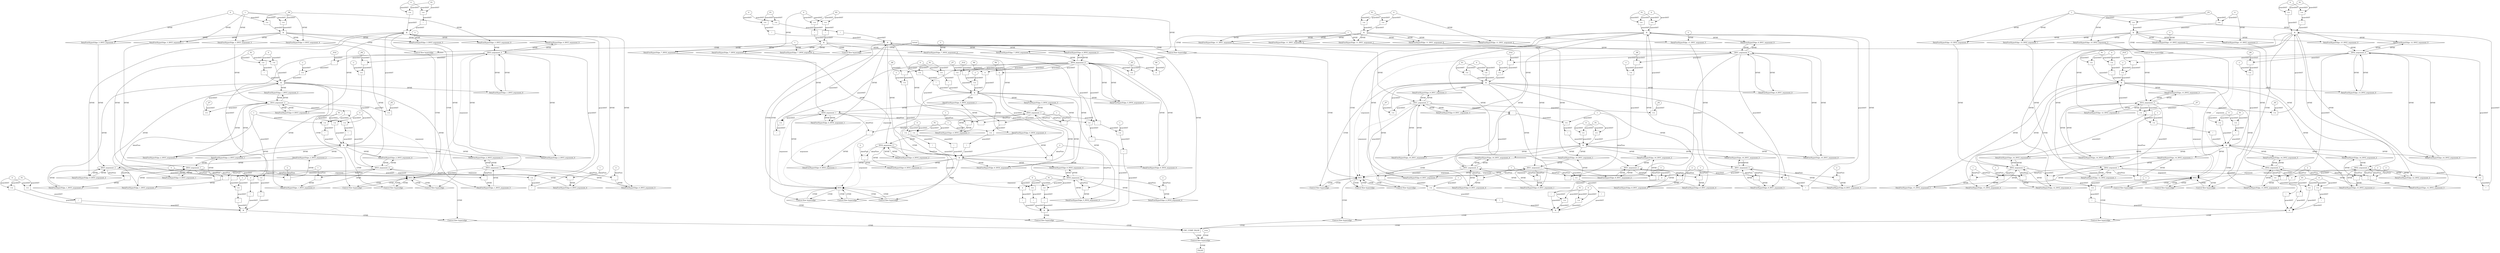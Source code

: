 digraph dag {
"CHC_COMP_FALSE" [label="CHC_COMP_FALSE" nodeName="CHC_COMP_FALSE" class=CONTROL  shape="rect"];
"INV1" [label="INV1" nodeName="INV1" class=CONTROL  shape="rect"];
"INV2" [label="INV2" nodeName="INV2" class=CONTROL  shape="rect"];
"INV3" [label="INV3" nodeName="INV3" class=CONTROL  shape="rect"];
"INV4" [label="INV4" nodeName="INV4" class=CONTROL  shape="rect"];
FALSE [label="FALSE" nodeName=FALSE class=CONTROL  shape="rect"];
Initial [label="Initial" nodeName=Initial class=CONTROL  shape="rect"];
ControlFowHyperEdge_0 [label="Control flow hyperedge" nodeName=ControlFowHyperEdge_0 class=controlFlowHyperEdge shape="diamond"];
"INV3" -> ControlFowHyperEdge_0 [label="CFHE"]
ControlFowHyperEdge_0 -> "INV3" [label="CFHE"]
ControlFowHyperEdge_1 [label="Control flow hyperedge" nodeName=ControlFowHyperEdge_1 class=controlFlowHyperEdge shape="diamond"];
"INV3" -> ControlFowHyperEdge_1 [label="CFHE"]
ControlFowHyperEdge_1 -> "INV3" [label="CFHE"]
ControlFowHyperEdge_2 [label="Control flow hyperedge" nodeName=ControlFowHyperEdge_2 class=controlFlowHyperEdge shape="diamond"];
"INV3" -> ControlFowHyperEdge_2 [label="CFHE"]
ControlFowHyperEdge_2 -> "INV3" [label="CFHE"]
ControlFowHyperEdge_3 [label="Control flow hyperedge" nodeName=ControlFowHyperEdge_3 class=controlFlowHyperEdge shape="diamond"];
"Initial" -> ControlFowHyperEdge_3 [label="CFHE"]
ControlFowHyperEdge_3 -> "INV3" [label="CFHE"]
ControlFowHyperEdge_4 [label="Control flow hyperedge" nodeName=ControlFowHyperEdge_4 class=controlFlowHyperEdge shape="diamond"];
"INV4" -> ControlFowHyperEdge_4 [label="CFHE"]
ControlFowHyperEdge_4 -> "INV4" [label="CFHE"]
ControlFowHyperEdge_5 [label="Control flow hyperedge" nodeName=ControlFowHyperEdge_5 class=controlFlowHyperEdge shape="diamond"];
"INV4" -> ControlFowHyperEdge_5 [label="CFHE"]
ControlFowHyperEdge_5 -> "INV4" [label="CFHE"]
ControlFowHyperEdge_6 [label="Control flow hyperedge" nodeName=ControlFowHyperEdge_6 class=controlFlowHyperEdge shape="diamond"];
"INV4" -> ControlFowHyperEdge_6 [label="CFHE"]
ControlFowHyperEdge_6 -> "INV4" [label="CFHE"]
ControlFowHyperEdge_7 [label="Control flow hyperedge" nodeName=ControlFowHyperEdge_7 class=controlFlowHyperEdge shape="diamond"];
"Initial" -> ControlFowHyperEdge_7 [label="CFHE"]
ControlFowHyperEdge_7 -> "INV4" [label="CFHE"]
ControlFowHyperEdge_8 [label="Control flow hyperedge" nodeName=ControlFowHyperEdge_8 class=controlFlowHyperEdge shape="diamond"];
"INV1" -> ControlFowHyperEdge_8 [label="CFHE"]
ControlFowHyperEdge_8 -> "INV1" [label="CFHE"]
ControlFowHyperEdge_9 [label="Control flow hyperedge" nodeName=ControlFowHyperEdge_9 class=controlFlowHyperEdge shape="diamond"];
"INV1" -> ControlFowHyperEdge_9 [label="CFHE"]
ControlFowHyperEdge_9 -> "INV1" [label="CFHE"]
ControlFowHyperEdge_10 [label="Control flow hyperedge" nodeName=ControlFowHyperEdge_10 class=controlFlowHyperEdge shape="diamond"];
"INV1" -> ControlFowHyperEdge_10 [label="CFHE"]
ControlFowHyperEdge_10 -> "INV1" [label="CFHE"]
ControlFowHyperEdge_11 [label="Control flow hyperedge" nodeName=ControlFowHyperEdge_11 class=controlFlowHyperEdge shape="diamond"];
"Initial" -> ControlFowHyperEdge_11 [label="CFHE"]
ControlFowHyperEdge_11 -> "INV1" [label="CFHE"]
ControlFowHyperEdge_12 [label="Control flow hyperedge" nodeName=ControlFowHyperEdge_12 class=controlFlowHyperEdge shape="diamond"];
"INV2" -> ControlFowHyperEdge_12 [label="CFHE"]
ControlFowHyperEdge_12 -> "INV2" [label="CFHE"]
ControlFowHyperEdge_13 [label="Control flow hyperedge" nodeName=ControlFowHyperEdge_13 class=controlFlowHyperEdge shape="diamond"];
"INV2" -> ControlFowHyperEdge_13 [label="CFHE"]
ControlFowHyperEdge_13 -> "INV2" [label="CFHE"]
ControlFowHyperEdge_14 [label="Control flow hyperedge" nodeName=ControlFowHyperEdge_14 class=controlFlowHyperEdge shape="diamond"];
"INV2" -> ControlFowHyperEdge_14 [label="CFHE"]
ControlFowHyperEdge_14 -> "INV2" [label="CFHE"]
ControlFowHyperEdge_15 [label="Control flow hyperedge" nodeName=ControlFowHyperEdge_15 class=controlFlowHyperEdge shape="diamond"];
"Initial" -> ControlFowHyperEdge_15 [label="CFHE"]
ControlFowHyperEdge_15 -> "INV2" [label="CFHE"]
ControlFowHyperEdge_16 [label="Control flow hyperedge" nodeName=ControlFowHyperEdge_16 class=controlFlowHyperEdge shape="diamond"];
"INV3" -> ControlFowHyperEdge_16 [label="CFHE"]
ControlFowHyperEdge_16 -> "CHC_COMP_FALSE" [label="CFHE"]
ControlFowHyperEdge_17 [label="Control flow hyperedge" nodeName=ControlFowHyperEdge_17 class=controlFlowHyperEdge shape="diamond"];
"INV4" -> ControlFowHyperEdge_17 [label="CFHE"]
ControlFowHyperEdge_17 -> "CHC_COMP_FALSE" [label="CFHE"]
ControlFowHyperEdge_18 [label="Control flow hyperedge" nodeName=ControlFowHyperEdge_18 class=controlFlowHyperEdge shape="diamond"];
"INV1" -> ControlFowHyperEdge_18 [label="CFHE"]
ControlFowHyperEdge_18 -> "CHC_COMP_FALSE" [label="CFHE"]
ControlFowHyperEdge_19 [label="Control flow hyperedge" nodeName=ControlFowHyperEdge_19 class=controlFlowHyperEdge shape="diamond"];
"INV2" -> ControlFowHyperEdge_19 [label="CFHE"]
ControlFowHyperEdge_19 -> "CHC_COMP_FALSE" [label="CFHE"]
ControlFowHyperEdge_20 [label="Control flow hyperedge" nodeName=ControlFowHyperEdge_20 class=controlFlowHyperEdge shape="diamond"];
"CHC_COMP_FALSE" -> ControlFowHyperEdge_20 [label="CFHE"]
ControlFowHyperEdge_20 -> "FALSE" [label="CFHE"]
"INV3_argument_0" [label="INV3_argument_0" nodeName=argument0 class=argument  head="INV3" shape="oval"];
"INV3_argument_0" -> "INV3"[label="argument" style="dashed"]
"INV3_argument_1" [label="INV3_argument_1" nodeName=argument1 class=argument  head="INV3" shape="oval"];
"INV3_argument_1" -> "INV3"[label="argument" style="dashed"]
"INV3_argument_2" [label="INV3_argument_2" nodeName=argument2 class=argument  head="INV3" shape="oval"];
"INV3_argument_2" -> "INV3"[label="argument" style="dashed"]
"INV3_argument_3" [label="INV3_argument_3" nodeName=argument3 class=argument  head="INV3" shape="oval"];
"INV3_argument_3" -> "INV3"[label="argument" style="dashed"]
"INV3_argument_4" [label="INV3_argument_4" nodeName=argument4 class=argument  head="INV3" shape="oval"];
"INV3_argument_4" -> "INV3"[label="argument" style="dashed"]
"INV3_argument_5" [label="INV3_argument_5" nodeName=argument5 class=argument  head="INV3" shape="oval"];
"INV3_argument_5" -> "INV3"[label="argument" style="dashed"]
"INV4_argument_0" [label="INV4_argument_0" nodeName=argument0 class=argument  head="INV4" shape="oval"];
"INV4_argument_0" -> "INV4"[label="argument" style="dashed"]
"INV4_argument_1" [label="INV4_argument_1" nodeName=argument1 class=argument  head="INV4" shape="oval"];
"INV4_argument_1" -> "INV4"[label="argument" style="dashed"]
"INV4_argument_2" [label="INV4_argument_2" nodeName=argument2 class=argument  head="INV4" shape="oval"];
"INV4_argument_2" -> "INV4"[label="argument" style="dashed"]
"INV4_argument_3" [label="INV4_argument_3" nodeName=argument3 class=argument  head="INV4" shape="oval"];
"INV4_argument_3" -> "INV4"[label="argument" style="dashed"]
"INV4_argument_4" [label="INV4_argument_4" nodeName=argument4 class=argument  head="INV4" shape="oval"];
"INV4_argument_4" -> "INV4"[label="argument" style="dashed"]
"INV1_argument_0" [label="INV1_argument_0" nodeName=argument0 class=argument  head="INV1" shape="oval"];
"INV1_argument_0" -> "INV1"[label="argument" style="dashed"]
"INV1_argument_1" [label="INV1_argument_1" nodeName=argument1 class=argument  head="INV1" shape="oval"];
"INV1_argument_1" -> "INV1"[label="argument" style="dashed"]
"INV1_argument_2" [label="INV1_argument_2" nodeName=argument2 class=argument  head="INV1" shape="oval"];
"INV1_argument_2" -> "INV1"[label="argument" style="dashed"]
"INV1_argument_3" [label="INV1_argument_3" nodeName=argument3 class=argument  head="INV1" shape="oval"];
"INV1_argument_3" -> "INV1"[label="argument" style="dashed"]
"INV1_argument_4" [label="INV1_argument_4" nodeName=argument4 class=argument  head="INV1" shape="oval"];
"INV1_argument_4" -> "INV1"[label="argument" style="dashed"]
"INV1_argument_5" [label="INV1_argument_5" nodeName=argument5 class=argument  head="INV1" shape="oval"];
"INV1_argument_5" -> "INV1"[label="argument" style="dashed"]
"INV2_argument_0" [label="INV2_argument_0" nodeName=argument0 class=argument  head="INV2" shape="oval"];
"INV2_argument_0" -> "INV2"[label="argument" style="dashed"]
"INV2_argument_1" [label="INV2_argument_1" nodeName=argument1 class=argument  head="INV2" shape="oval"];
"INV2_argument_1" -> "INV2"[label="argument" style="dashed"]
"INV2_argument_2" [label="INV2_argument_2" nodeName=argument2 class=argument  head="INV2" shape="oval"];
"INV2_argument_2" -> "INV2"[label="argument" style="dashed"]
"INV2_argument_3" [label="INV2_argument_3" nodeName=argument3 class=argument  head="INV2" shape="oval"];
"INV2_argument_3" -> "INV2"[label="argument" style="dashed"]
"INV2_argument_4" [label="INV2_argument_4" nodeName=argument4 class=argument  head="INV2" shape="oval"];
"INV2_argument_4" -> "INV2"[label="argument" style="dashed"]
"INV2_argument_5" [label="INV2_argument_5" nodeName=argument5 class=argument  head="INV2" shape="oval"];
"INV2_argument_5" -> "INV2"[label="argument" style="dashed"]

"xxxINV3___INV3_0xxx_and" [label="&" nodeName="xxxINV3___INV3_0xxx_and" class=Operator shape="rect"];
"xxxINV3___INV3_0xxxguard_0_node_0" [label=">=" nodeName="xxxINV3___INV3_0xxxguard_0_node_0" class=Operator  shape="rect"];
"xxxINV3___INV3_0xxxguard_0_node_1" [label="0" nodeName="xxxINV3___INV3_0xxxguard_0_node_1" class=IdealInt ];
"xxxINV3___INV3_0xxxguard_0_node_2" [label="P1" nodeName="xxxINV3___INV3_0xxxguard_0_node_2" class=symbolicConstant ];
"xxxINV3___INV3_0xxxguard_0_node_1" -> "xxxINV3___INV3_0xxxguard_0_node_0"[label="guardAST"]
"xxxINV3___INV3_0xxxguard_0_node_2" -> "xxxINV3___INV3_0xxxguard_0_node_0"[label="guardAST"]

"xxxINV3___INV3_0xxxguard_0_node_0" -> "xxxINV3___INV3_0xxx_and" [label="guardAST"];
"xxxINV3___INV3_0xxxguard1_node_0" [label="!" nodeName="xxxINV3___INV3_0xxxguard1_node_0" class=Operator shape="rect"];
"xxxINV3___INV3_0xxxguard1_node_1" [label=">=" nodeName="xxxINV3___INV3_0xxxguard1_node_1" class=Operator  shape="rect"];
"xxxINV3___INV3_0xxxguard1_node_1" -> "xxxINV3___INV3_0xxxguard1_node_0"[label="guardAST"]
"xxxINV3___INV3_0xxxguard_0_node_1" -> "xxxINV3___INV3_0xxxguard1_node_1"[label="guardAST"]
"xxxINV3___INV3_0xxxguard_0_node_2" -> "xxxINV3___INV3_0xxxguard1_node_1"[label="guardAST"]

"xxxINV3___INV3_0xxxguard1_node_0" -> "xxxINV3___INV3_0xxx_and" [label="guardAST"];
"xxxINV3___INV3_0xxxguard2_node_0" [label="!" nodeName="xxxINV3___INV3_0xxxguard2_node_0" class=Operator shape="rect"];
"xxxINV3___INV3_0xxxguard2_node_1" [label=">=" nodeName="xxxINV3___INV3_0xxxguard2_node_1" class=Operator  shape="rect"];
"xxxINV3___INV3_0xxxguard2_node_1" -> "xxxINV3___INV3_0xxxguard2_node_0"[label="guardAST"]
"INV3_argument_0" -> "xxxINV3___INV3_0xxxguard2_node_1"[label="guardAST"]
"INV3_argument_1" -> "xxxINV3___INV3_0xxxguard2_node_1"[label="guardAST"]

"xxxINV3___INV3_0xxxguard2_node_0" -> "xxxINV3___INV3_0xxx_and" [label="guardAST"];
"xxxINV3___INV3_0xxxguard3_node_0" [label=">=" nodeName="xxxINV3___INV3_0xxxguard3_node_0" class=Operator  shape="rect"];
"xxxINV3___INV3_0xxxguard3_node_2" [label="_P5" nodeName="xxxINV3___INV3_0xxxguard3_node_2" class=symbolicConstant ];
"INV3_argument_3" -> "xxxINV3___INV3_0xxxguard3_node_0"[label="guardAST"]
"xxxINV3___INV3_0xxxguard3_node_2" -> "xxxINV3___INV3_0xxxguard3_node_0"[label="guardAST"]

"xxxINV3___INV3_0xxxguard3_node_0" -> "xxxINV3___INV3_0xxx_and" [label="guardAST"];
"xxxINV3___INV3_0xxx_and" -> "ControlFowHyperEdge_0" [label="CFHE"];
"xxxINV3___INV3_0xxxdataFlow_0_node_0" [label="-" nodeName="xxxINV3___INV3_0xxxdataFlow_0_node_0" class= Operator shape="rect"];
"xxxINV3___INV3_0xxxdataFlow_0_node_2" [label="1" nodeName="xxxINV3___INV3_0xxxdataFlow_0_node_2" class=IdealInt ];
"INV3_argument_4" -> "xxxINV3___INV3_0xxxdataFlow_0_node_0"[label="dataFlow"]
"xxxINV3___INV3_0xxxdataFlow_0_node_2" -> "xxxINV3___INV3_0xxxdataFlow_0_node_0"[label="dataFlow"]

"xxxINV3___INV3_0xxxdataFlow1_node_0" [label="-" nodeName="xxxINV3___INV3_0xxxdataFlow1_node_0" class= Operator shape="rect"];
"xxxINV3___INV3_0xxxdataFlow1_node_2" [label="2" nodeName="xxxINV3___INV3_0xxxdataFlow1_node_2" class=IdealInt ];
"INV3_argument_5" -> "xxxINV3___INV3_0xxxdataFlow1_node_0"[label="dataFlow"]
"xxxINV3___INV3_0xxxdataFlow1_node_2" -> "xxxINV3___INV3_0xxxdataFlow1_node_0"[label="dataFlow"]

"xxxINV3___INV3_1xxx_and" [label="&" nodeName="xxxINV3___INV3_1xxx_and" class=Operator shape="rect"];
"xxxINV3___INV3_1xxxguard_0_node_0" [label=">=" nodeName="xxxINV3___INV3_1xxxguard_0_node_0" class=Operator  shape="rect"];
"xxxINV3___INV3_1xxxguard_0_node_1" [label="0" nodeName="xxxINV3___INV3_1xxxguard_0_node_1" class=IdealInt ];
"xxxINV3___INV3_1xxxguard_0_node_2" [label="P1" nodeName="xxxINV3___INV3_1xxxguard_0_node_2" class=symbolicConstant ];
"xxxINV3___INV3_1xxxguard_0_node_1" -> "xxxINV3___INV3_1xxxguard_0_node_0"[label="guardAST"]
"xxxINV3___INV3_1xxxguard_0_node_2" -> "xxxINV3___INV3_1xxxguard_0_node_0"[label="guardAST"]

"xxxINV3___INV3_1xxxguard_0_node_0" -> "xxxINV3___INV3_1xxx_and" [label="guardAST"];
"xxxINV3___INV3_1xxxguard1_node_0" [label="!" nodeName="xxxINV3___INV3_1xxxguard1_node_0" class=Operator shape="rect"];
"xxxINV3___INV3_1xxxguard1_node_1" [label=">=" nodeName="xxxINV3___INV3_1xxxguard1_node_1" class=Operator  shape="rect"];
"xxxINV3___INV3_1xxxguard1_node_1" -> "xxxINV3___INV3_1xxxguard1_node_0"[label="guardAST"]
"xxxINV3___INV3_1xxxguard_0_node_1" -> "xxxINV3___INV3_1xxxguard1_node_1"[label="guardAST"]
"xxxINV3___INV3_1xxxguard_0_node_2" -> "xxxINV3___INV3_1xxxguard1_node_1"[label="guardAST"]

"xxxINV3___INV3_1xxxguard1_node_0" -> "xxxINV3___INV3_1xxx_and" [label="guardAST"];
"xxxINV3___INV3_1xxxguard2_node_0" [label=">=" nodeName="xxxINV3___INV3_1xxxguard2_node_0" class=Operator  shape="rect"];
"xxxINV3___INV3_1xxxguard2_node_1" [label="-" nodeName="xxxINV3___INV3_1xxxguard2_node_1" class= Operator shape="rect"];
"xxxINV3___INV3_1xxxguard2_node_3" [label="_P10" nodeName="xxxINV3___INV3_1xxxguard2_node_3" class=symbolicConstant ];
"xxxINV3___INV3_1xxxguard2_node_4" [label="-1" nodeName="xxxINV3___INV3_1xxxguard2_node_4" class=IdealInt ];
"xxxINV3___INV3_1xxxguard2_node_1" -> "xxxINV3___INV3_1xxxguard2_node_0"[label="guardAST"]
"xxxINV3___INV3_1xxxguard2_node_4" -> "xxxINV3___INV3_1xxxguard2_node_0"[label="guardAST"]
"INV3_argument_0" -> "xxxINV3___INV3_1xxxguard2_node_1"[label="guardAST"]
"xxxINV3___INV3_1xxxguard2_node_3" -> "xxxINV3___INV3_1xxxguard2_node_1"[label="guardAST"]

"xxxINV3___INV3_1xxxguard2_node_0" -> "xxxINV3___INV3_1xxx_and" [label="guardAST"];
"xxxINV3___INV3_1xxxguard3_node_0" [label=">=" nodeName="xxxINV3___INV3_1xxxguard3_node_0" class=Operator  shape="rect"];
"xxxINV3___INV3_1xxxguard3_node_2" [label="_P7" nodeName="xxxINV3___INV3_1xxxguard3_node_2" class=symbolicConstant ];
"INV3_argument_3" -> "xxxINV3___INV3_1xxxguard3_node_0"[label="guardAST"]
"xxxINV3___INV3_1xxxguard3_node_2" -> "xxxINV3___INV3_1xxxguard3_node_0"[label="guardAST"]

"xxxINV3___INV3_1xxxguard3_node_0" -> "xxxINV3___INV3_1xxx_and" [label="guardAST"];
"xxxINV3___INV3_1xxx_and" -> "ControlFowHyperEdge_1" [label="CFHE"];
"xxxINV3___INV3_1xxxdataFlow_0_node_0" [label="-" nodeName="xxxINV3___INV3_1xxxdataFlow_0_node_0" class= Operator shape="rect"];
"xxxINV3___INV3_1xxxdataFlow_0_node_2" [label="1" nodeName="xxxINV3___INV3_1xxxdataFlow_0_node_2" class=IdealInt ];
"INV3_argument_1" -> "xxxINV3___INV3_1xxxdataFlow_0_node_0"[label="dataFlow"]
"xxxINV3___INV3_1xxxdataFlow_0_node_2" -> "xxxINV3___INV3_1xxxdataFlow_0_node_0"[label="dataFlow"]

"xxxINV3___INV3_1xxxdataFlow1_node_0" [label="-" nodeName="xxxINV3___INV3_1xxxdataFlow1_node_0" class= Operator shape="rect"];
"INV3_argument_4" -> "xxxINV3___INV3_1xxxdataFlow1_node_0"[label="dataFlow"]
"xxxINV3___INV3_1xxxdataFlow_0_node_2" -> "xxxINV3___INV3_1xxxdataFlow1_node_0"[label="dataFlow"]

"xxxINV3___INV3_1xxxdataFlow2_node_0" [label="-" nodeName="xxxINV3___INV3_1xxxdataFlow2_node_0" class= Operator shape="rect"];
"xxxINV3___INV3_1xxxdataFlow2_node_2" [label="2" nodeName="xxxINV3___INV3_1xxxdataFlow2_node_2" class=IdealInt ];
"INV3_argument_2" -> "xxxINV3___INV3_1xxxdataFlow2_node_0"[label="dataFlow"]
"xxxINV3___INV3_1xxxdataFlow2_node_2" -> "xxxINV3___INV3_1xxxdataFlow2_node_0"[label="dataFlow"]

"xxxINV3___INV3_1xxxdataFlow3_node_0" [label="-" nodeName="xxxINV3___INV3_1xxxdataFlow3_node_0" class= Operator shape="rect"];
"INV3_argument_5" -> "xxxINV3___INV3_1xxxdataFlow3_node_0"[label="dataFlow"]
"xxxINV3___INV3_1xxxdataFlow2_node_2" -> "xxxINV3___INV3_1xxxdataFlow3_node_0"[label="dataFlow"]

"xxxINV3___INV3_2xxx_and" [label="&" nodeName="xxxINV3___INV3_2xxx_and" class=Operator shape="rect"];
"xxxINV3___INV3_2xxxguard_0_node_0" [label="!" nodeName="xxxINV3___INV3_2xxxguard_0_node_0" class=Operator shape="rect"];
"xxxINV3___INV3_2xxxguard_0_node_1" [label=">=" nodeName="xxxINV3___INV3_2xxxguard_0_node_1" class=Operator  shape="rect"];
"xxxINV3___INV3_2xxxguard_0_node_2" [label="-" nodeName="xxxINV3___INV3_2xxxguard_0_node_2" class= Operator shape="rect"];
"xxxINV3___INV3_2xxxguard_0_node_1" -> "xxxINV3___INV3_2xxxguard_0_node_0"[label="guardAST"]
"xxxINV3___INV3_2xxxguard_0_node_2" -> "xxxINV3___INV3_2xxxguard_0_node_1"[label="guardAST"]
"xxxINV3___INV3_2xxxdataFlow_0_node_2" -> "xxxINV3___INV3_2xxxguard_0_node_1"[label="guardAST"]
"INV3_argument_3" -> "xxxINV3___INV3_2xxxguard_0_node_2"[label="guardAST"]
"INV3_argument_4" -> "xxxINV3___INV3_2xxxguard_0_node_2"[label="guardAST"]

"xxxINV3___INV3_2xxxguard_0_node_0" -> "xxxINV3___INV3_2xxx_and" [label="guardAST"];
"xxxINV3___INV3_2xxxguard1_node_0" [label=">=" nodeName="xxxINV3___INV3_2xxxguard1_node_0" class=Operator  shape="rect"];
"xxxINV3___INV3_2xxxguard1_node_1" [label="-" nodeName="xxxINV3___INV3_2xxxguard1_node_1" class= Operator shape="rect"];
"xxxINV3___INV3_2xxxguard1_node_3" [label="_P8" nodeName="xxxINV3___INV3_2xxxguard1_node_3" class=symbolicConstant ];
"xxxINV3___INV3_2xxxguard1_node_4" [label="-1" nodeName="xxxINV3___INV3_2xxxguard1_node_4" class=IdealInt ];
"xxxINV3___INV3_2xxxguard1_node_1" -> "xxxINV3___INV3_2xxxguard1_node_0"[label="guardAST"]
"xxxINV3___INV3_2xxxguard1_node_4" -> "xxxINV3___INV3_2xxxguard1_node_0"[label="guardAST"]
"INV3_argument_0" -> "xxxINV3___INV3_2xxxguard1_node_1"[label="guardAST"]
"xxxINV3___INV3_2xxxguard1_node_3" -> "xxxINV3___INV3_2xxxguard1_node_1"[label="guardAST"]

"xxxINV3___INV3_2xxxguard1_node_0" -> "xxxINV3___INV3_2xxx_and" [label="guardAST"];
"xxxINV3___INV3_2xxxguard2_node_0" [label="!" nodeName="xxxINV3___INV3_2xxxguard2_node_0" class=Operator shape="rect"];
"xxxINV3___INV3_2xxxguard2_node_1" [label=">=" nodeName="xxxINV3___INV3_2xxxguard2_node_1" class=Operator  shape="rect"];
"xxxINV3___INV3_2xxxguard2_node_2" [label="0" nodeName="xxxINV3___INV3_2xxxguard2_node_2" class=IdealInt ];
"xxxINV3___INV3_2xxxguard2_node_3" [label="P1" nodeName="xxxINV3___INV3_2xxxguard2_node_3" class=symbolicConstant ];
"xxxINV3___INV3_2xxxguard2_node_1" -> "xxxINV3___INV3_2xxxguard2_node_0"[label="guardAST"]
"xxxINV3___INV3_2xxxguard2_node_2" -> "xxxINV3___INV3_2xxxguard2_node_1"[label="guardAST"]
"xxxINV3___INV3_2xxxguard2_node_3" -> "xxxINV3___INV3_2xxxguard2_node_1"[label="guardAST"]

"xxxINV3___INV3_2xxxguard2_node_0" -> "xxxINV3___INV3_2xxx_and" [label="guardAST"];
"xxxINV3___INV3_2xxxguard3_node_0" [label=">=" nodeName="xxxINV3___INV3_2xxxguard3_node_0" class=Operator  shape="rect"];
"xxxINV3___INV3_2xxxguard2_node_2" -> "xxxINV3___INV3_2xxxguard3_node_0"[label="guardAST"]
"xxxINV3___INV3_2xxxguard2_node_3" -> "xxxINV3___INV3_2xxxguard3_node_0"[label="guardAST"]

"xxxINV3___INV3_2xxxguard3_node_0" -> "xxxINV3___INV3_2xxx_and" [label="guardAST"];
"xxxINV3___INV3_2xxx_and" -> "ControlFowHyperEdge_2" [label="CFHE"];
"xxxINV3___INV3_2xxxdataFlow_0_node_0" [label="-" nodeName="xxxINV3___INV3_2xxxdataFlow_0_node_0" class= Operator shape="rect"];
"xxxINV3___INV3_2xxxdataFlow_0_node_2" [label="1" nodeName="xxxINV3___INV3_2xxxdataFlow_0_node_2" class=IdealInt ];
"INV3_argument_1" -> "xxxINV3___INV3_2xxxdataFlow_0_node_0"[label="dataFlow"]
"xxxINV3___INV3_2xxxdataFlow_0_node_2" -> "xxxINV3___INV3_2xxxdataFlow_0_node_0"[label="dataFlow"]

"xxxINV3___INV3_2xxxdataFlow1_node_0" [label="-" nodeName="xxxINV3___INV3_2xxxdataFlow1_node_0" class= Operator shape="rect"];
"xxxINV3___INV3_2xxxdataFlow1_node_2" [label="2" nodeName="xxxINV3___INV3_2xxxdataFlow1_node_2" class=IdealInt ];
"INV3_argument_2" -> "xxxINV3___INV3_2xxxdataFlow1_node_0"[label="dataFlow"]
"xxxINV3___INV3_2xxxdataFlow1_node_2" -> "xxxINV3___INV3_2xxxdataFlow1_node_0"[label="dataFlow"]

"xxxINV3___Initial_3xxx_and" [label="&" nodeName="xxxINV3___Initial_3xxx_and" class=Operator shape="rect"];
"xxxINV3___Initial_3xxxguard_0_node_0" [label=">=" nodeName="xxxINV3___Initial_3xxxguard_0_node_0" class=Operator  shape="rect"];
"xxxINV3___Initial_3xxxdataFlow1_node_0" -> "xxxINV3___Initial_3xxxguard_0_node_0"[label="guardAST"]
"xxxINV3___Initial_3xxxdataFlow_0_node_0" -> "xxxINV3___Initial_3xxxguard_0_node_0"[label="guardAST"]

"xxxINV3___Initial_3xxxguard_0_node_0" -> "xxxINV3___Initial_3xxx_and" [label="guardAST"];
"xxxINV3___Initial_3xxxguard1_node_0" [label=">=" nodeName="xxxINV3___Initial_3xxxguard1_node_0" class=Operator  shape="rect"];
"xxxINV3___Initial_3xxxdataFlow3_node_0" -> "xxxINV3___Initial_3xxxguard1_node_0"[label="guardAST"]
"xxxINV3___Initial_3xxxdataFlow1_node_0" -> "xxxINV3___Initial_3xxxguard1_node_0"[label="guardAST"]

"xxxINV3___Initial_3xxxguard1_node_0" -> "xxxINV3___Initial_3xxx_and" [label="guardAST"];
"xxxINV3___Initial_3xxx_and" -> "ControlFowHyperEdge_3" [label="CFHE"];
"xxxINV3___Initial_3xxxdataFlow_0_node_0" [label="1" nodeName="xxxINV3___Initial_3xxxdataFlow_0_node_0" class=IdealInt ];

"xxxINV3___Initial_3xxxdataFlow1_node_0" [label="_P6" nodeName="xxxINV3___Initial_3xxxdataFlow1_node_0" class=symbolicConstant ];


"xxxINV3___Initial_3xxxdataFlow3_node_0" [label="0" nodeName="xxxINV3___Initial_3xxxdataFlow3_node_0" class=IdealInt ];


"xxxINV3___Initial_3xxxdataFlow5_node_0" [label="2" nodeName="xxxINV3___Initial_3xxxdataFlow5_node_0" class=IdealInt ];

"xxxINV4___INV4_4xxx_and" [label="&" nodeName="xxxINV4___INV4_4xxx_and" class=Operator shape="rect"];
"xxxINV4___INV4_4xxxguard4_node_0" [label="!" nodeName="xxxINV4___INV4_4xxxguard4_node_0" class=Operator shape="rect"];
"xxxINV4___INV4_4xxxguard4_node_1" [label=">=" nodeName="xxxINV4___INV4_4xxxguard4_node_1" class=Operator  shape="rect"];
"xxxINV4___INV4_4xxxguard4_node_1" -> "xxxINV4___INV4_4xxxguard4_node_0"[label="guardAST"]
"INV4_argument_0" -> "xxxINV4___INV4_4xxxguard4_node_1"[label="guardAST"]
"INV4_argument_1" -> "xxxINV4___INV4_4xxxguard4_node_1"[label="guardAST"]

"xxxINV4___INV4_4xxxguard4_node_0" -> "xxxINV4___INV4_4xxx_and" [label="guardAST"];
"xxxINV4___INV4_4xxxguard3_node_0" [label="!" nodeName="xxxINV4___INV4_4xxxguard3_node_0" class=Operator shape="rect"];
"xxxINV4___INV4_4xxxguard3_node_1" [label=">=" nodeName="xxxINV4___INV4_4xxxguard3_node_1" class=Operator  shape="rect"];
"xxxINV4___INV4_4xxxguard3_node_1" -> "xxxINV4___INV4_4xxxguard3_node_0"[label="guardAST"]
"xxxINV4___INV4_4xxxguard2_node_2" -> "xxxINV4___INV4_4xxxguard3_node_1"[label="guardAST"]
"xxxINV4___INV4_4xxxguard2_node_3" -> "xxxINV4___INV4_4xxxguard3_node_1"[label="guardAST"]

"xxxINV4___INV4_4xxxguard3_node_0" -> "xxxINV4___INV4_4xxx_and" [label="guardAST"];
"xxxINV4___INV4_4xxxguard1_node_0" [label=">=" nodeName="xxxINV4___INV4_4xxxguard1_node_0" class=Operator  shape="rect"];
"xxxINV4___INV4_4xxxguard1_node_2" [label="_P5" nodeName="xxxINV4___INV4_4xxxguard1_node_2" class=symbolicConstant ];
"INV4_argument_0" -> "xxxINV4___INV4_4xxxguard1_node_0"[label="guardAST"]
"xxxINV4___INV4_4xxxguard1_node_2" -> "xxxINV4___INV4_4xxxguard1_node_0"[label="guardAST"]

"xxxINV4___INV4_4xxxguard1_node_0" -> "xxxINV4___INV4_4xxx_and" [label="guardAST"];
"xxxINV4___INV4_4xxxguard_0_node_0" [label="=" nodeName="xxxINV4___INV4_4xxxguard_0_node_0" class=Operator  shape="rect"];
"xxxINV4___INV4_4xxxguard_0_node_1" [label="P6" nodeName="xxxINV4___INV4_4xxxguard_0_node_1" class=symbolicConstant ];
"xxxINV4___INV4_4xxxguard_0_node_1" -> "xxxINV4___INV4_4xxxguard_0_node_0"[label="guardAST"]
"INV4_argument_0" -> "xxxINV4___INV4_4xxxguard_0_node_0"[label="guardAST"]

"xxxINV4___INV4_4xxxguard_0_node_0" -> "xxxINV4___INV4_4xxx_and" [label="guardAST"];
"xxxINV4___INV4_4xxxguard2_node_0" [label="!" nodeName="xxxINV4___INV4_4xxxguard2_node_0" class=Operator shape="rect"];
"xxxINV4___INV4_4xxxguard2_node_1" [label=">=" nodeName="xxxINV4___INV4_4xxxguard2_node_1" class=Operator  shape="rect"];
"xxxINV4___INV4_4xxxguard2_node_2" [label="0" nodeName="xxxINV4___INV4_4xxxguard2_node_2" class=IdealInt ];
"xxxINV4___INV4_4xxxguard2_node_3" [label="P1" nodeName="xxxINV4___INV4_4xxxguard2_node_3" class=symbolicConstant ];
"xxxINV4___INV4_4xxxguard2_node_1" -> "xxxINV4___INV4_4xxxguard2_node_0"[label="guardAST"]
"xxxINV4___INV4_4xxxguard2_node_2" -> "xxxINV4___INV4_4xxxguard2_node_1"[label="guardAST"]
"xxxINV4___INV4_4xxxguard2_node_3" -> "xxxINV4___INV4_4xxxguard2_node_1"[label="guardAST"]

"xxxINV4___INV4_4xxxguard2_node_0" -> "xxxINV4___INV4_4xxx_and" [label="guardAST"];
"xxxINV4___INV4_4xxx_and" -> "ControlFowHyperEdge_4" [label="CFHE"];
"xxxINV4___INV4_4xxxdataFlow_0_node_0" [label="-" nodeName="xxxINV4___INV4_4xxxdataFlow_0_node_0" class= Operator shape="rect"];
"xxxINV4___INV4_4xxxdataFlow_0_node_2" [label="1" nodeName="xxxINV4___INV4_4xxxdataFlow_0_node_2" class=IdealInt ];
"INV4_argument_3" -> "xxxINV4___INV4_4xxxdataFlow_0_node_0"[label="dataFlow"]
"xxxINV4___INV4_4xxxdataFlow_0_node_2" -> "xxxINV4___INV4_4xxxdataFlow_0_node_0"[label="dataFlow"]

"xxxINV4___INV4_4xxxdataFlow1_node_0" [label="-" nodeName="xxxINV4___INV4_4xxxdataFlow1_node_0" class= Operator shape="rect"];
"xxxINV4___INV4_4xxxdataFlow1_node_2" [label="2" nodeName="xxxINV4___INV4_4xxxdataFlow1_node_2" class=IdealInt ];
"INV4_argument_4" -> "xxxINV4___INV4_4xxxdataFlow1_node_0"[label="dataFlow"]
"xxxINV4___INV4_4xxxdataFlow1_node_2" -> "xxxINV4___INV4_4xxxdataFlow1_node_0"[label="dataFlow"]

"xxxINV4___INV4_5xxx_and" [label="&" nodeName="xxxINV4___INV4_5xxx_and" class=Operator shape="rect"];
"xxxINV4___INV4_5xxxguard2_node_0" [label="!" nodeName="xxxINV4___INV4_5xxxguard2_node_0" class=Operator shape="rect"];
"xxxINV4___INV4_5xxxguard2_node_1" [label=">=" nodeName="xxxINV4___INV4_5xxxguard2_node_1" class=Operator  shape="rect"];
"xxxINV4___INV4_5xxxguard2_node_2" [label="0" nodeName="xxxINV4___INV4_5xxxguard2_node_2" class=IdealInt ];
"xxxINV4___INV4_5xxxguard2_node_3" [label="P1" nodeName="xxxINV4___INV4_5xxxguard2_node_3" class=symbolicConstant ];
"xxxINV4___INV4_5xxxguard2_node_1" -> "xxxINV4___INV4_5xxxguard2_node_0"[label="guardAST"]
"xxxINV4___INV4_5xxxguard2_node_2" -> "xxxINV4___INV4_5xxxguard2_node_1"[label="guardAST"]
"xxxINV4___INV4_5xxxguard2_node_3" -> "xxxINV4___INV4_5xxxguard2_node_1"[label="guardAST"]

"xxxINV4___INV4_5xxxguard2_node_0" -> "xxxINV4___INV4_5xxx_and" [label="guardAST"];
"xxxINV4___INV4_5xxxguard3_node_0" [label="!" nodeName="xxxINV4___INV4_5xxxguard3_node_0" class=Operator shape="rect"];
"xxxINV4___INV4_5xxxguard3_node_1" [label=">=" nodeName="xxxINV4___INV4_5xxxguard3_node_1" class=Operator  shape="rect"];
"xxxINV4___INV4_5xxxguard3_node_1" -> "xxxINV4___INV4_5xxxguard3_node_0"[label="guardAST"]
"xxxINV4___INV4_5xxxguard2_node_2" -> "xxxINV4___INV4_5xxxguard3_node_1"[label="guardAST"]
"xxxINV4___INV4_5xxxguard2_node_3" -> "xxxINV4___INV4_5xxxguard3_node_1"[label="guardAST"]

"xxxINV4___INV4_5xxxguard3_node_0" -> "xxxINV4___INV4_5xxx_and" [label="guardAST"];
"xxxINV4___INV4_5xxxguard4_node_0" [label=">=" nodeName="xxxINV4___INV4_5xxxguard4_node_0" class=Operator  shape="rect"];
"xxxINV4___INV4_5xxxguard4_node_1" [label="-" nodeName="xxxINV4___INV4_5xxxguard4_node_1" class= Operator shape="rect"];
"xxxINV4___INV4_5xxxguard4_node_3" [label="_P10" nodeName="xxxINV4___INV4_5xxxguard4_node_3" class=symbolicConstant ];
"xxxINV4___INV4_5xxxguard4_node_4" [label="-1" nodeName="xxxINV4___INV4_5xxxguard4_node_4" class=IdealInt ];
"xxxINV4___INV4_5xxxguard4_node_1" -> "xxxINV4___INV4_5xxxguard4_node_0"[label="guardAST"]
"xxxINV4___INV4_5xxxguard4_node_4" -> "xxxINV4___INV4_5xxxguard4_node_0"[label="guardAST"]
"INV4_argument_0" -> "xxxINV4___INV4_5xxxguard4_node_1"[label="guardAST"]
"xxxINV4___INV4_5xxxguard4_node_3" -> "xxxINV4___INV4_5xxxguard4_node_1"[label="guardAST"]

"xxxINV4___INV4_5xxxguard4_node_0" -> "xxxINV4___INV4_5xxx_and" [label="guardAST"];
"xxxINV4___INV4_5xxxguard1_node_0" [label=">=" nodeName="xxxINV4___INV4_5xxxguard1_node_0" class=Operator  shape="rect"];
"xxxINV4___INV4_5xxxguard1_node_2" [label="_P7" nodeName="xxxINV4___INV4_5xxxguard1_node_2" class=symbolicConstant ];
"INV4_argument_0" -> "xxxINV4___INV4_5xxxguard1_node_0"[label="guardAST"]
"xxxINV4___INV4_5xxxguard1_node_2" -> "xxxINV4___INV4_5xxxguard1_node_0"[label="guardAST"]

"xxxINV4___INV4_5xxxguard1_node_0" -> "xxxINV4___INV4_5xxx_and" [label="guardAST"];
"xxxINV4___INV4_5xxxguard_0_node_0" [label="=" nodeName="xxxINV4___INV4_5xxxguard_0_node_0" class=Operator  shape="rect"];
"xxxINV4___INV4_5xxxguard_0_node_1" [label="P8" nodeName="xxxINV4___INV4_5xxxguard_0_node_1" class=symbolicConstant ];
"xxxINV4___INV4_5xxxguard_0_node_1" -> "xxxINV4___INV4_5xxxguard_0_node_0"[label="guardAST"]
"INV4_argument_0" -> "xxxINV4___INV4_5xxxguard_0_node_0"[label="guardAST"]

"xxxINV4___INV4_5xxxguard_0_node_0" -> "xxxINV4___INV4_5xxx_and" [label="guardAST"];
"xxxINV4___INV4_5xxx_and" -> "ControlFowHyperEdge_5" [label="CFHE"];
"xxxINV4___INV4_5xxxdataFlow_0_node_0" [label="-" nodeName="xxxINV4___INV4_5xxxdataFlow_0_node_0" class= Operator shape="rect"];
"xxxINV4___INV4_5xxxdataFlow_0_node_2" [label="1" nodeName="xxxINV4___INV4_5xxxdataFlow_0_node_2" class=IdealInt ];
"INV4_argument_1" -> "xxxINV4___INV4_5xxxdataFlow_0_node_0"[label="dataFlow"]
"xxxINV4___INV4_5xxxdataFlow_0_node_2" -> "xxxINV4___INV4_5xxxdataFlow_0_node_0"[label="dataFlow"]

"xxxINV4___INV4_5xxxdataFlow1_node_0" [label="-" nodeName="xxxINV4___INV4_5xxxdataFlow1_node_0" class= Operator shape="rect"];
"INV4_argument_3" -> "xxxINV4___INV4_5xxxdataFlow1_node_0"[label="dataFlow"]
"xxxINV4___INV4_5xxxdataFlow_0_node_2" -> "xxxINV4___INV4_5xxxdataFlow1_node_0"[label="dataFlow"]

"xxxINV4___INV4_5xxxdataFlow2_node_0" [label="-" nodeName="xxxINV4___INV4_5xxxdataFlow2_node_0" class= Operator shape="rect"];
"xxxINV4___INV4_5xxxdataFlow2_node_2" [label="2" nodeName="xxxINV4___INV4_5xxxdataFlow2_node_2" class=IdealInt ];
"INV4_argument_2" -> "xxxINV4___INV4_5xxxdataFlow2_node_0"[label="dataFlow"]
"xxxINV4___INV4_5xxxdataFlow2_node_2" -> "xxxINV4___INV4_5xxxdataFlow2_node_0"[label="dataFlow"]

"xxxINV4___INV4_5xxxdataFlow3_node_0" [label="-" nodeName="xxxINV4___INV4_5xxxdataFlow3_node_0" class= Operator shape="rect"];
"INV4_argument_4" -> "xxxINV4___INV4_5xxxdataFlow3_node_0"[label="dataFlow"]
"xxxINV4___INV4_5xxxdataFlow2_node_2" -> "xxxINV4___INV4_5xxxdataFlow3_node_0"[label="dataFlow"]

"xxxINV4___INV4_6xxx_and" [label="&" nodeName="xxxINV4___INV4_6xxx_and" class=Operator shape="rect"];
"xxxINV4___INV4_6xxxguard2_node_0" [label="!" nodeName="xxxINV4___INV4_6xxxguard2_node_0" class=Operator shape="rect"];
"xxxINV4___INV4_6xxxguard2_node_1" [label=">=" nodeName="xxxINV4___INV4_6xxxguard2_node_1" class=Operator  shape="rect"];
"xxxINV4___INV4_6xxxguard2_node_2" [label="-" nodeName="xxxINV4___INV4_6xxxguard2_node_2" class= Operator shape="rect"];
"xxxINV4___INV4_6xxxguard2_node_1" -> "xxxINV4___INV4_6xxxguard2_node_0"[label="guardAST"]
"xxxINV4___INV4_6xxxguard2_node_2" -> "xxxINV4___INV4_6xxxguard2_node_1"[label="guardAST"]
"xxxINV4___INV4_6xxxdataFlow_0_node_2" -> "xxxINV4___INV4_6xxxguard2_node_1"[label="guardAST"]
"INV4_argument_0" -> "xxxINV4___INV4_6xxxguard2_node_2"[label="guardAST"]
"INV4_argument_3" -> "xxxINV4___INV4_6xxxguard2_node_2"[label="guardAST"]

"xxxINV4___INV4_6xxxguard2_node_0" -> "xxxINV4___INV4_6xxx_and" [label="guardAST"];
"xxxINV4___INV4_6xxxguard1_node_0" [label="!" nodeName="xxxINV4___INV4_6xxxguard1_node_0" class=Operator shape="rect"];
"xxxINV4___INV4_6xxxguard1_node_1" [label=">=" nodeName="xxxINV4___INV4_6xxxguard1_node_1" class=Operator  shape="rect"];
"xxxINV4___INV4_6xxxguard1_node_2" [label="0" nodeName="xxxINV4___INV4_6xxxguard1_node_2" class=IdealInt ];
"xxxINV4___INV4_6xxxguard1_node_3" [label="P1" nodeName="xxxINV4___INV4_6xxxguard1_node_3" class=symbolicConstant ];
"xxxINV4___INV4_6xxxguard1_node_1" -> "xxxINV4___INV4_6xxxguard1_node_0"[label="guardAST"]
"xxxINV4___INV4_6xxxguard1_node_2" -> "xxxINV4___INV4_6xxxguard1_node_1"[label="guardAST"]
"xxxINV4___INV4_6xxxguard1_node_3" -> "xxxINV4___INV4_6xxxguard1_node_1"[label="guardAST"]

"xxxINV4___INV4_6xxxguard1_node_0" -> "xxxINV4___INV4_6xxx_and" [label="guardAST"];
"xxxINV4___INV4_6xxxguard3_node_0" [label=">=" nodeName="xxxINV4___INV4_6xxxguard3_node_0" class=Operator  shape="rect"];
"xxxINV4___INV4_6xxxguard3_node_1" [label="-" nodeName="xxxINV4___INV4_6xxxguard3_node_1" class= Operator shape="rect"];
"xxxINV4___INV4_6xxxguard3_node_3" [label="_P8" nodeName="xxxINV4___INV4_6xxxguard3_node_3" class=symbolicConstant ];
"xxxINV4___INV4_6xxxguard3_node_4" [label="-1" nodeName="xxxINV4___INV4_6xxxguard3_node_4" class=IdealInt ];
"xxxINV4___INV4_6xxxguard3_node_1" -> "xxxINV4___INV4_6xxxguard3_node_0"[label="guardAST"]
"xxxINV4___INV4_6xxxguard3_node_4" -> "xxxINV4___INV4_6xxxguard3_node_0"[label="guardAST"]
"INV4_argument_0" -> "xxxINV4___INV4_6xxxguard3_node_1"[label="guardAST"]
"xxxINV4___INV4_6xxxguard3_node_3" -> "xxxINV4___INV4_6xxxguard3_node_1"[label="guardAST"]

"xxxINV4___INV4_6xxxguard3_node_0" -> "xxxINV4___INV4_6xxx_and" [label="guardAST"];
"xxxINV4___INV4_6xxxguard4_node_0" [label="!" nodeName="xxxINV4___INV4_6xxxguard4_node_0" class=Operator shape="rect"];
"xxxINV4___INV4_6xxxguard4_node_1" [label=">=" nodeName="xxxINV4___INV4_6xxxguard4_node_1" class=Operator  shape="rect"];
"xxxINV4___INV4_6xxxguard4_node_1" -> "xxxINV4___INV4_6xxxguard4_node_0"[label="guardAST"]
"xxxINV4___INV4_6xxxguard1_node_2" -> "xxxINV4___INV4_6xxxguard4_node_1"[label="guardAST"]
"xxxINV4___INV4_6xxxguard1_node_3" -> "xxxINV4___INV4_6xxxguard4_node_1"[label="guardAST"]

"xxxINV4___INV4_6xxxguard4_node_0" -> "xxxINV4___INV4_6xxx_and" [label="guardAST"];
"xxxINV4___INV4_6xxxguard_0_node_0" [label="=" nodeName="xxxINV4___INV4_6xxxguard_0_node_0" class=Operator  shape="rect"];
"xxxINV4___INV4_6xxxguard_0_node_1" [label="P6" nodeName="xxxINV4___INV4_6xxxguard_0_node_1" class=symbolicConstant ];
"xxxINV4___INV4_6xxxguard_0_node_1" -> "xxxINV4___INV4_6xxxguard_0_node_0"[label="guardAST"]
"INV4_argument_0" -> "xxxINV4___INV4_6xxxguard_0_node_0"[label="guardAST"]

"xxxINV4___INV4_6xxxguard_0_node_0" -> "xxxINV4___INV4_6xxx_and" [label="guardAST"];
"xxxINV4___INV4_6xxx_and" -> "ControlFowHyperEdge_6" [label="CFHE"];
"xxxINV4___INV4_6xxxdataFlow_0_node_0" [label="-" nodeName="xxxINV4___INV4_6xxxdataFlow_0_node_0" class= Operator shape="rect"];
"xxxINV4___INV4_6xxxdataFlow_0_node_2" [label="1" nodeName="xxxINV4___INV4_6xxxdataFlow_0_node_2" class=IdealInt ];
"INV4_argument_1" -> "xxxINV4___INV4_6xxxdataFlow_0_node_0"[label="dataFlow"]
"xxxINV4___INV4_6xxxdataFlow_0_node_2" -> "xxxINV4___INV4_6xxxdataFlow_0_node_0"[label="dataFlow"]

"xxxINV4___INV4_6xxxdataFlow1_node_0" [label="-" nodeName="xxxINV4___INV4_6xxxdataFlow1_node_0" class= Operator shape="rect"];
"xxxINV4___INV4_6xxxdataFlow1_node_2" [label="2" nodeName="xxxINV4___INV4_6xxxdataFlow1_node_2" class=IdealInt ];
"INV4_argument_2" -> "xxxINV4___INV4_6xxxdataFlow1_node_0"[label="dataFlow"]
"xxxINV4___INV4_6xxxdataFlow1_node_2" -> "xxxINV4___INV4_6xxxdataFlow1_node_0"[label="dataFlow"]

"xxxINV4___Initial_7xxx_and" [label="&" nodeName="xxxINV4___Initial_7xxx_and" class=Operator shape="rect"];
"xxxINV4___Initial_7xxxguard_0_node_0" [label="!" nodeName="xxxINV4___Initial_7xxxguard_0_node_0" class=Operator shape="rect"];
"xxxINV4___Initial_7xxxguard_0_node_1" [label=">=" nodeName="xxxINV4___Initial_7xxxguard_0_node_1" class=Operator  shape="rect"];
"xxxINV4___Initial_7xxxguard_0_node_1" -> "xxxINV4___Initial_7xxxguard_0_node_0"[label="guardAST"]
"xxxINV4___Initial_7xxxdataFlow3_node_0" -> "xxxINV4___Initial_7xxxguard_0_node_1"[label="guardAST"]
"xxxINV4___Initial_7xxxdataFlow_0_node_0" -> "xxxINV4___Initial_7xxxguard_0_node_1"[label="guardAST"]

"xxxINV4___Initial_7xxxguard_0_node_0" -> "xxxINV4___Initial_7xxx_and" [label="guardAST"];
"xxxINV4___Initial_7xxxguard1_node_0" [label="!" nodeName="xxxINV4___Initial_7xxxguard1_node_0" class=Operator shape="rect"];
"xxxINV4___Initial_7xxxguard1_node_1" [label=">=" nodeName="xxxINV4___Initial_7xxxguard1_node_1" class=Operator  shape="rect"];
"xxxINV4___Initial_7xxxguard1_node_1" -> "xxxINV4___Initial_7xxxguard1_node_0"[label="guardAST"]
"xxxINV4___Initial_7xxxdataFlow3_node_0" -> "xxxINV4___Initial_7xxxguard1_node_1"[label="guardAST"]
"xxxINV4___Initial_7xxxdataFlow_0_node_0" -> "xxxINV4___Initial_7xxxguard1_node_1"[label="guardAST"]

"xxxINV4___Initial_7xxxguard1_node_0" -> "xxxINV4___Initial_7xxx_and" [label="guardAST"];
"xxxINV4___Initial_7xxx_and" -> "ControlFowHyperEdge_7" [label="CFHE"];
"xxxINV4___Initial_7xxxdataFlow_0_node_0" [label="P2" nodeName="xxxINV4___Initial_7xxxdataFlow_0_node_0" class=symbolicConstant ];

"xxxINV4___Initial_7xxxdataFlow1_node_0" [label="2" nodeName="xxxINV4___Initial_7xxxdataFlow1_node_0" class=IdealInt ];

"xxxINV4___Initial_7xxxdataFlow2_node_0" [label="1" nodeName="xxxINV4___Initial_7xxxdataFlow2_node_0" class=IdealInt ];

"xxxINV4___Initial_7xxxdataFlow3_node_0" [label="0" nodeName="xxxINV4___Initial_7xxxdataFlow3_node_0" class=IdealInt ];


"xxxINV1___INV1_8xxx_and" [label="&" nodeName="xxxINV1___INV1_8xxx_and" class=Operator shape="rect"];
"xxxINV1___INV1_8xxxguard_0_node_0" [label=">=" nodeName="xxxINV1___INV1_8xxxguard_0_node_0" class=Operator  shape="rect"];
"xxxINV1___INV1_8xxxguard_0_node_1" [label="0" nodeName="xxxINV1___INV1_8xxxguard_0_node_1" class=IdealInt ];
"xxxINV1___INV1_8xxxguard_0_node_2" [label="P1" nodeName="xxxINV1___INV1_8xxxguard_0_node_2" class=symbolicConstant ];
"xxxINV1___INV1_8xxxguard_0_node_1" -> "xxxINV1___INV1_8xxxguard_0_node_0"[label="guardAST"]
"xxxINV1___INV1_8xxxguard_0_node_2" -> "xxxINV1___INV1_8xxxguard_0_node_0"[label="guardAST"]

"xxxINV1___INV1_8xxxguard_0_node_0" -> "xxxINV1___INV1_8xxx_and" [label="guardAST"];
"xxxINV1___INV1_8xxxguard1_node_0" [label=">=" nodeName="xxxINV1___INV1_8xxxguard1_node_0" class=Operator  shape="rect"];
"xxxINV1___INV1_8xxxguard_0_node_1" -> "xxxINV1___INV1_8xxxguard1_node_0"[label="guardAST"]
"xxxINV1___INV1_8xxxguard_0_node_2" -> "xxxINV1___INV1_8xxxguard1_node_0"[label="guardAST"]

"xxxINV1___INV1_8xxxguard1_node_0" -> "xxxINV1___INV1_8xxx_and" [label="guardAST"];
"xxxINV1___INV1_8xxxguard2_node_0" [label="!" nodeName="xxxINV1___INV1_8xxxguard2_node_0" class=Operator shape="rect"];
"xxxINV1___INV1_8xxxguard2_node_1" [label=">=" nodeName="xxxINV1___INV1_8xxxguard2_node_1" class=Operator  shape="rect"];
"xxxINV1___INV1_8xxxguard2_node_1" -> "xxxINV1___INV1_8xxxguard2_node_0"[label="guardAST"]
"INV1_argument_0" -> "xxxINV1___INV1_8xxxguard2_node_1"[label="guardAST"]
"INV1_argument_1" -> "xxxINV1___INV1_8xxxguard2_node_1"[label="guardAST"]

"xxxINV1___INV1_8xxxguard2_node_0" -> "xxxINV1___INV1_8xxx_and" [label="guardAST"];
"xxxINV1___INV1_8xxxguard3_node_0" [label=">=" nodeName="xxxINV1___INV1_8xxxguard3_node_0" class=Operator  shape="rect"];
"xxxINV1___INV1_8xxxguard3_node_2" [label="_P5" nodeName="xxxINV1___INV1_8xxxguard3_node_2" class=symbolicConstant ];
"INV1_argument_3" -> "xxxINV1___INV1_8xxxguard3_node_0"[label="guardAST"]
"xxxINV1___INV1_8xxxguard3_node_2" -> "xxxINV1___INV1_8xxxguard3_node_0"[label="guardAST"]

"xxxINV1___INV1_8xxxguard3_node_0" -> "xxxINV1___INV1_8xxx_and" [label="guardAST"];
"xxxINV1___INV1_8xxx_and" -> "ControlFowHyperEdge_8" [label="CFHE"];
"xxxINV1___INV1_8xxxdataFlow_0_node_0" [label="-" nodeName="xxxINV1___INV1_8xxxdataFlow_0_node_0" class= Operator shape="rect"];
"xxxINV1___INV1_8xxxdataFlow_0_node_2" [label="1" nodeName="xxxINV1___INV1_8xxxdataFlow_0_node_2" class=IdealInt ];
"INV1_argument_4" -> "xxxINV1___INV1_8xxxdataFlow_0_node_0"[label="dataFlow"]
"xxxINV1___INV1_8xxxdataFlow_0_node_2" -> "xxxINV1___INV1_8xxxdataFlow_0_node_0"[label="dataFlow"]

"xxxINV1___INV1_8xxxdataFlow1_node_0" [label="-" nodeName="xxxINV1___INV1_8xxxdataFlow1_node_0" class= Operator shape="rect"];
"xxxINV1___INV1_8xxxdataFlow1_node_2" [label="2" nodeName="xxxINV1___INV1_8xxxdataFlow1_node_2" class=IdealInt ];
"INV1_argument_5" -> "xxxINV1___INV1_8xxxdataFlow1_node_0"[label="dataFlow"]
"xxxINV1___INV1_8xxxdataFlow1_node_2" -> "xxxINV1___INV1_8xxxdataFlow1_node_0"[label="dataFlow"]

"xxxINV1___INV1_9xxx_and" [label="&" nodeName="xxxINV1___INV1_9xxx_and" class=Operator shape="rect"];
"xxxINV1___INV1_9xxxguard_0_node_0" [label=">=" nodeName="xxxINV1___INV1_9xxxguard_0_node_0" class=Operator  shape="rect"];
"xxxINV1___INV1_9xxxguard_0_node_1" [label="0" nodeName="xxxINV1___INV1_9xxxguard_0_node_1" class=IdealInt ];
"xxxINV1___INV1_9xxxguard_0_node_2" [label="P1" nodeName="xxxINV1___INV1_9xxxguard_0_node_2" class=symbolicConstant ];
"xxxINV1___INV1_9xxxguard_0_node_1" -> "xxxINV1___INV1_9xxxguard_0_node_0"[label="guardAST"]
"xxxINV1___INV1_9xxxguard_0_node_2" -> "xxxINV1___INV1_9xxxguard_0_node_0"[label="guardAST"]

"xxxINV1___INV1_9xxxguard_0_node_0" -> "xxxINV1___INV1_9xxx_and" [label="guardAST"];
"xxxINV1___INV1_9xxxguard1_node_0" [label=">=" nodeName="xxxINV1___INV1_9xxxguard1_node_0" class=Operator  shape="rect"];
"xxxINV1___INV1_9xxxguard_0_node_1" -> "xxxINV1___INV1_9xxxguard1_node_0"[label="guardAST"]
"xxxINV1___INV1_9xxxguard_0_node_2" -> "xxxINV1___INV1_9xxxguard1_node_0"[label="guardAST"]

"xxxINV1___INV1_9xxxguard1_node_0" -> "xxxINV1___INV1_9xxx_and" [label="guardAST"];
"xxxINV1___INV1_9xxxguard2_node_0" [label=">=" nodeName="xxxINV1___INV1_9xxxguard2_node_0" class=Operator  shape="rect"];
"xxxINV1___INV1_9xxxguard2_node_1" [label="-" nodeName="xxxINV1___INV1_9xxxguard2_node_1" class= Operator shape="rect"];
"xxxINV1___INV1_9xxxguard2_node_3" [label="_P10" nodeName="xxxINV1___INV1_9xxxguard2_node_3" class=symbolicConstant ];
"xxxINV1___INV1_9xxxguard2_node_4" [label="-1" nodeName="xxxINV1___INV1_9xxxguard2_node_4" class=IdealInt ];
"xxxINV1___INV1_9xxxguard2_node_1" -> "xxxINV1___INV1_9xxxguard2_node_0"[label="guardAST"]
"xxxINV1___INV1_9xxxguard2_node_4" -> "xxxINV1___INV1_9xxxguard2_node_0"[label="guardAST"]
"INV1_argument_0" -> "xxxINV1___INV1_9xxxguard2_node_1"[label="guardAST"]
"xxxINV1___INV1_9xxxguard2_node_3" -> "xxxINV1___INV1_9xxxguard2_node_1"[label="guardAST"]

"xxxINV1___INV1_9xxxguard2_node_0" -> "xxxINV1___INV1_9xxx_and" [label="guardAST"];
"xxxINV1___INV1_9xxxguard3_node_0" [label=">=" nodeName="xxxINV1___INV1_9xxxguard3_node_0" class=Operator  shape="rect"];
"xxxINV1___INV1_9xxxguard3_node_2" [label="_P7" nodeName="xxxINV1___INV1_9xxxguard3_node_2" class=symbolicConstant ];
"INV1_argument_3" -> "xxxINV1___INV1_9xxxguard3_node_0"[label="guardAST"]
"xxxINV1___INV1_9xxxguard3_node_2" -> "xxxINV1___INV1_9xxxguard3_node_0"[label="guardAST"]

"xxxINV1___INV1_9xxxguard3_node_0" -> "xxxINV1___INV1_9xxx_and" [label="guardAST"];
"xxxINV1___INV1_9xxx_and" -> "ControlFowHyperEdge_9" [label="CFHE"];
"xxxINV1___INV1_9xxxdataFlow_0_node_0" [label="-" nodeName="xxxINV1___INV1_9xxxdataFlow_0_node_0" class= Operator shape="rect"];
"xxxINV1___INV1_9xxxdataFlow_0_node_2" [label="1" nodeName="xxxINV1___INV1_9xxxdataFlow_0_node_2" class=IdealInt ];
"INV1_argument_1" -> "xxxINV1___INV1_9xxxdataFlow_0_node_0"[label="dataFlow"]
"xxxINV1___INV1_9xxxdataFlow_0_node_2" -> "xxxINV1___INV1_9xxxdataFlow_0_node_0"[label="dataFlow"]

"xxxINV1___INV1_9xxxdataFlow1_node_0" [label="-" nodeName="xxxINV1___INV1_9xxxdataFlow1_node_0" class= Operator shape="rect"];
"INV1_argument_4" -> "xxxINV1___INV1_9xxxdataFlow1_node_0"[label="dataFlow"]
"xxxINV1___INV1_9xxxdataFlow_0_node_2" -> "xxxINV1___INV1_9xxxdataFlow1_node_0"[label="dataFlow"]

"xxxINV1___INV1_9xxxdataFlow2_node_0" [label="-" nodeName="xxxINV1___INV1_9xxxdataFlow2_node_0" class= Operator shape="rect"];
"xxxINV1___INV1_9xxxdataFlow2_node_2" [label="2" nodeName="xxxINV1___INV1_9xxxdataFlow2_node_2" class=IdealInt ];
"INV1_argument_2" -> "xxxINV1___INV1_9xxxdataFlow2_node_0"[label="dataFlow"]
"xxxINV1___INV1_9xxxdataFlow2_node_2" -> "xxxINV1___INV1_9xxxdataFlow2_node_0"[label="dataFlow"]

"xxxINV1___INV1_9xxxdataFlow3_node_0" [label="-" nodeName="xxxINV1___INV1_9xxxdataFlow3_node_0" class= Operator shape="rect"];
"INV1_argument_5" -> "xxxINV1___INV1_9xxxdataFlow3_node_0"[label="dataFlow"]
"xxxINV1___INV1_9xxxdataFlow2_node_2" -> "xxxINV1___INV1_9xxxdataFlow3_node_0"[label="dataFlow"]

"xxxINV1___INV1_10xxx_and" [label="&" nodeName="xxxINV1___INV1_10xxx_and" class=Operator shape="rect"];
"xxxINV1___INV1_10xxxguard_0_node_0" [label="!" nodeName="xxxINV1___INV1_10xxxguard_0_node_0" class=Operator shape="rect"];
"xxxINV1___INV1_10xxxguard_0_node_1" [label=">=" nodeName="xxxINV1___INV1_10xxxguard_0_node_1" class=Operator  shape="rect"];
"xxxINV1___INV1_10xxxguard_0_node_2" [label="-" nodeName="xxxINV1___INV1_10xxxguard_0_node_2" class= Operator shape="rect"];
"xxxINV1___INV1_10xxxguard_0_node_1" -> "xxxINV1___INV1_10xxxguard_0_node_0"[label="guardAST"]
"xxxINV1___INV1_10xxxguard_0_node_2" -> "xxxINV1___INV1_10xxxguard_0_node_1"[label="guardAST"]
"xxxINV1___INV1_10xxxdataFlow_0_node_2" -> "xxxINV1___INV1_10xxxguard_0_node_1"[label="guardAST"]
"INV1_argument_3" -> "xxxINV1___INV1_10xxxguard_0_node_2"[label="guardAST"]
"INV1_argument_4" -> "xxxINV1___INV1_10xxxguard_0_node_2"[label="guardAST"]

"xxxINV1___INV1_10xxxguard_0_node_0" -> "xxxINV1___INV1_10xxx_and" [label="guardAST"];
"xxxINV1___INV1_10xxxguard1_node_0" [label=">=" nodeName="xxxINV1___INV1_10xxxguard1_node_0" class=Operator  shape="rect"];
"xxxINV1___INV1_10xxxguard1_node_1" [label="-" nodeName="xxxINV1___INV1_10xxxguard1_node_1" class= Operator shape="rect"];
"xxxINV1___INV1_10xxxguard1_node_3" [label="_P8" nodeName="xxxINV1___INV1_10xxxguard1_node_3" class=symbolicConstant ];
"xxxINV1___INV1_10xxxguard1_node_4" [label="-1" nodeName="xxxINV1___INV1_10xxxguard1_node_4" class=IdealInt ];
"xxxINV1___INV1_10xxxguard1_node_1" -> "xxxINV1___INV1_10xxxguard1_node_0"[label="guardAST"]
"xxxINV1___INV1_10xxxguard1_node_4" -> "xxxINV1___INV1_10xxxguard1_node_0"[label="guardAST"]
"INV1_argument_0" -> "xxxINV1___INV1_10xxxguard1_node_1"[label="guardAST"]
"xxxINV1___INV1_10xxxguard1_node_3" -> "xxxINV1___INV1_10xxxguard1_node_1"[label="guardAST"]

"xxxINV1___INV1_10xxxguard1_node_0" -> "xxxINV1___INV1_10xxx_and" [label="guardAST"];
"xxxINV1___INV1_10xxxguard2_node_0" [label=">=" nodeName="xxxINV1___INV1_10xxxguard2_node_0" class=Operator  shape="rect"];
"xxxINV1___INV1_10xxxguard2_node_1" [label="0" nodeName="xxxINV1___INV1_10xxxguard2_node_1" class=IdealInt ];
"xxxINV1___INV1_10xxxguard2_node_2" [label="P1" nodeName="xxxINV1___INV1_10xxxguard2_node_2" class=symbolicConstant ];
"xxxINV1___INV1_10xxxguard2_node_1" -> "xxxINV1___INV1_10xxxguard2_node_0"[label="guardAST"]
"xxxINV1___INV1_10xxxguard2_node_2" -> "xxxINV1___INV1_10xxxguard2_node_0"[label="guardAST"]

"xxxINV1___INV1_10xxxguard2_node_0" -> "xxxINV1___INV1_10xxx_and" [label="guardAST"];
"xxxINV1___INV1_10xxxguard3_node_0" [label=">=" nodeName="xxxINV1___INV1_10xxxguard3_node_0" class=Operator  shape="rect"];
"xxxINV1___INV1_10xxxguard2_node_1" -> "xxxINV1___INV1_10xxxguard3_node_0"[label="guardAST"]
"xxxINV1___INV1_10xxxguard2_node_2" -> "xxxINV1___INV1_10xxxguard3_node_0"[label="guardAST"]

"xxxINV1___INV1_10xxxguard3_node_0" -> "xxxINV1___INV1_10xxx_and" [label="guardAST"];
"xxxINV1___INV1_10xxx_and" -> "ControlFowHyperEdge_10" [label="CFHE"];
"xxxINV1___INV1_10xxxdataFlow_0_node_0" [label="-" nodeName="xxxINV1___INV1_10xxxdataFlow_0_node_0" class= Operator shape="rect"];
"xxxINV1___INV1_10xxxdataFlow_0_node_2" [label="1" nodeName="xxxINV1___INV1_10xxxdataFlow_0_node_2" class=IdealInt ];
"INV1_argument_1" -> "xxxINV1___INV1_10xxxdataFlow_0_node_0"[label="dataFlow"]
"xxxINV1___INV1_10xxxdataFlow_0_node_2" -> "xxxINV1___INV1_10xxxdataFlow_0_node_0"[label="dataFlow"]

"xxxINV1___INV1_10xxxdataFlow1_node_0" [label="-" nodeName="xxxINV1___INV1_10xxxdataFlow1_node_0" class= Operator shape="rect"];
"xxxINV1___INV1_10xxxdataFlow1_node_2" [label="2" nodeName="xxxINV1___INV1_10xxxdataFlow1_node_2" class=IdealInt ];
"INV1_argument_2" -> "xxxINV1___INV1_10xxxdataFlow1_node_0"[label="dataFlow"]
"xxxINV1___INV1_10xxxdataFlow1_node_2" -> "xxxINV1___INV1_10xxxdataFlow1_node_0"[label="dataFlow"]

"xxxINV1___Initial_11xxx_and" [label="&" nodeName="xxxINV1___Initial_11xxx_and" class=Operator shape="rect"];
"xxxINV1___Initial_11xxxguard_0_node_0" [label=">=" nodeName="xxxINV1___Initial_11xxxguard_0_node_0" class=Operator  shape="rect"];
"xxxINV1___Initial_11xxxguard_0_node_2" [label="P1" nodeName="xxxINV1___Initial_11xxxguard_0_node_2" class=symbolicConstant ];
"xxxINV1___Initial_11xxxdataFlow2_node_0" -> "xxxINV1___Initial_11xxxguard_0_node_0"[label="guardAST"]
"xxxINV1___Initial_11xxxguard_0_node_2" -> "xxxINV1___Initial_11xxxguard_0_node_0"[label="guardAST"]

"xxxINV1___Initial_11xxxguard_0_node_0" -> "xxxINV1___Initial_11xxx_and" [label="guardAST"];
"xxxINV1___Initial_11xxxguard1_node_0" [label=">=" nodeName="xxxINV1___Initial_11xxxguard1_node_0" class=Operator  shape="rect"];
"xxxINV1___Initial_11xxxdataFlow2_node_0" -> "xxxINV1___Initial_11xxxguard1_node_0"[label="guardAST"]
"xxxINV1___Initial_11xxxguard_0_node_2" -> "xxxINV1___Initial_11xxxguard1_node_0"[label="guardAST"]

"xxxINV1___Initial_11xxxguard1_node_0" -> "xxxINV1___Initial_11xxx_and" [label="guardAST"];
"xxxINV1___Initial_11xxx_and" -> "ControlFowHyperEdge_11" [label="CFHE"];
"xxxINV1___Initial_11xxxdataFlow_0_node_0" [label="1" nodeName="xxxINV1___Initial_11xxxdataFlow_0_node_0" class=IdealInt ];


"xxxINV1___Initial_11xxxdataFlow2_node_0" [label="0" nodeName="xxxINV1___Initial_11xxxdataFlow2_node_0" class=IdealInt ];


"xxxINV1___Initial_11xxxdataFlow4_node_0" [label="2" nodeName="xxxINV1___Initial_11xxxdataFlow4_node_0" class=IdealInt ];


"xxxINV2___INV2_12xxx_and" [label="&" nodeName="xxxINV2___INV2_12xxx_and" class=Operator shape="rect"];
"xxxINV2___INV2_12xxxguard_0_node_0" [label="!" nodeName="xxxINV2___INV2_12xxxguard_0_node_0" class=Operator shape="rect"];
"xxxINV2___INV2_12xxxguard_0_node_1" [label=">=" nodeName="xxxINV2___INV2_12xxxguard_0_node_1" class=Operator  shape="rect"];
"xxxINV2___INV2_12xxxguard_0_node_2" [label="0" nodeName="xxxINV2___INV2_12xxxguard_0_node_2" class=IdealInt ];
"xxxINV2___INV2_12xxxguard_0_node_3" [label="P1" nodeName="xxxINV2___INV2_12xxxguard_0_node_3" class=symbolicConstant ];
"xxxINV2___INV2_12xxxguard_0_node_1" -> "xxxINV2___INV2_12xxxguard_0_node_0"[label="guardAST"]
"xxxINV2___INV2_12xxxguard_0_node_2" -> "xxxINV2___INV2_12xxxguard_0_node_1"[label="guardAST"]
"xxxINV2___INV2_12xxxguard_0_node_3" -> "xxxINV2___INV2_12xxxguard_0_node_1"[label="guardAST"]

"xxxINV2___INV2_12xxxguard_0_node_0" -> "xxxINV2___INV2_12xxx_and" [label="guardAST"];
"xxxINV2___INV2_12xxxguard1_node_0" [label=">=" nodeName="xxxINV2___INV2_12xxxguard1_node_0" class=Operator  shape="rect"];
"xxxINV2___INV2_12xxxguard_0_node_2" -> "xxxINV2___INV2_12xxxguard1_node_0"[label="guardAST"]
"xxxINV2___INV2_12xxxguard_0_node_3" -> "xxxINV2___INV2_12xxxguard1_node_0"[label="guardAST"]

"xxxINV2___INV2_12xxxguard1_node_0" -> "xxxINV2___INV2_12xxx_and" [label="guardAST"];
"xxxINV2___INV2_12xxxguard2_node_0" [label="!" nodeName="xxxINV2___INV2_12xxxguard2_node_0" class=Operator shape="rect"];
"xxxINV2___INV2_12xxxguard2_node_1" [label=">=" nodeName="xxxINV2___INV2_12xxxguard2_node_1" class=Operator  shape="rect"];
"xxxINV2___INV2_12xxxguard2_node_1" -> "xxxINV2___INV2_12xxxguard2_node_0"[label="guardAST"]
"INV2_argument_0" -> "xxxINV2___INV2_12xxxguard2_node_1"[label="guardAST"]
"INV2_argument_1" -> "xxxINV2___INV2_12xxxguard2_node_1"[label="guardAST"]

"xxxINV2___INV2_12xxxguard2_node_0" -> "xxxINV2___INV2_12xxx_and" [label="guardAST"];
"xxxINV2___INV2_12xxxguard3_node_0" [label=">=" nodeName="xxxINV2___INV2_12xxxguard3_node_0" class=Operator  shape="rect"];
"xxxINV2___INV2_12xxxguard3_node_2" [label="_P5" nodeName="xxxINV2___INV2_12xxxguard3_node_2" class=symbolicConstant ];
"INV2_argument_3" -> "xxxINV2___INV2_12xxxguard3_node_0"[label="guardAST"]
"xxxINV2___INV2_12xxxguard3_node_2" -> "xxxINV2___INV2_12xxxguard3_node_0"[label="guardAST"]

"xxxINV2___INV2_12xxxguard3_node_0" -> "xxxINV2___INV2_12xxx_and" [label="guardAST"];
"xxxINV2___INV2_12xxx_and" -> "ControlFowHyperEdge_12" [label="CFHE"];
"xxxINV2___INV2_12xxxdataFlow_0_node_0" [label="-" nodeName="xxxINV2___INV2_12xxxdataFlow_0_node_0" class= Operator shape="rect"];
"xxxINV2___INV2_12xxxdataFlow_0_node_2" [label="1" nodeName="xxxINV2___INV2_12xxxdataFlow_0_node_2" class=IdealInt ];
"INV2_argument_4" -> "xxxINV2___INV2_12xxxdataFlow_0_node_0"[label="dataFlow"]
"xxxINV2___INV2_12xxxdataFlow_0_node_2" -> "xxxINV2___INV2_12xxxdataFlow_0_node_0"[label="dataFlow"]

"xxxINV2___INV2_12xxxdataFlow1_node_0" [label="-" nodeName="xxxINV2___INV2_12xxxdataFlow1_node_0" class= Operator shape="rect"];
"xxxINV2___INV2_12xxxdataFlow1_node_2" [label="2" nodeName="xxxINV2___INV2_12xxxdataFlow1_node_2" class=IdealInt ];
"INV2_argument_5" -> "xxxINV2___INV2_12xxxdataFlow1_node_0"[label="dataFlow"]
"xxxINV2___INV2_12xxxdataFlow1_node_2" -> "xxxINV2___INV2_12xxxdataFlow1_node_0"[label="dataFlow"]

"xxxINV2___INV2_13xxx_and" [label="&" nodeName="xxxINV2___INV2_13xxx_and" class=Operator shape="rect"];
"xxxINV2___INV2_13xxxguard_0_node_0" [label="!" nodeName="xxxINV2___INV2_13xxxguard_0_node_0" class=Operator shape="rect"];
"xxxINV2___INV2_13xxxguard_0_node_1" [label=">=" nodeName="xxxINV2___INV2_13xxxguard_0_node_1" class=Operator  shape="rect"];
"xxxINV2___INV2_13xxxguard_0_node_2" [label="0" nodeName="xxxINV2___INV2_13xxxguard_0_node_2" class=IdealInt ];
"xxxINV2___INV2_13xxxguard_0_node_3" [label="P1" nodeName="xxxINV2___INV2_13xxxguard_0_node_3" class=symbolicConstant ];
"xxxINV2___INV2_13xxxguard_0_node_1" -> "xxxINV2___INV2_13xxxguard_0_node_0"[label="guardAST"]
"xxxINV2___INV2_13xxxguard_0_node_2" -> "xxxINV2___INV2_13xxxguard_0_node_1"[label="guardAST"]
"xxxINV2___INV2_13xxxguard_0_node_3" -> "xxxINV2___INV2_13xxxguard_0_node_1"[label="guardAST"]

"xxxINV2___INV2_13xxxguard_0_node_0" -> "xxxINV2___INV2_13xxx_and" [label="guardAST"];
"xxxINV2___INV2_13xxxguard1_node_0" [label=">=" nodeName="xxxINV2___INV2_13xxxguard1_node_0" class=Operator  shape="rect"];
"xxxINV2___INV2_13xxxguard_0_node_2" -> "xxxINV2___INV2_13xxxguard1_node_0"[label="guardAST"]
"xxxINV2___INV2_13xxxguard_0_node_3" -> "xxxINV2___INV2_13xxxguard1_node_0"[label="guardAST"]

"xxxINV2___INV2_13xxxguard1_node_0" -> "xxxINV2___INV2_13xxx_and" [label="guardAST"];
"xxxINV2___INV2_13xxxguard2_node_0" [label=">=" nodeName="xxxINV2___INV2_13xxxguard2_node_0" class=Operator  shape="rect"];
"xxxINV2___INV2_13xxxguard2_node_1" [label="-" nodeName="xxxINV2___INV2_13xxxguard2_node_1" class= Operator shape="rect"];
"xxxINV2___INV2_13xxxguard2_node_3" [label="_P10" nodeName="xxxINV2___INV2_13xxxguard2_node_3" class=symbolicConstant ];
"xxxINV2___INV2_13xxxguard2_node_4" [label="-1" nodeName="xxxINV2___INV2_13xxxguard2_node_4" class=IdealInt ];
"xxxINV2___INV2_13xxxguard2_node_1" -> "xxxINV2___INV2_13xxxguard2_node_0"[label="guardAST"]
"xxxINV2___INV2_13xxxguard2_node_4" -> "xxxINV2___INV2_13xxxguard2_node_0"[label="guardAST"]
"INV2_argument_0" -> "xxxINV2___INV2_13xxxguard2_node_1"[label="guardAST"]
"xxxINV2___INV2_13xxxguard2_node_3" -> "xxxINV2___INV2_13xxxguard2_node_1"[label="guardAST"]

"xxxINV2___INV2_13xxxguard2_node_0" -> "xxxINV2___INV2_13xxx_and" [label="guardAST"];
"xxxINV2___INV2_13xxxguard3_node_0" [label=">=" nodeName="xxxINV2___INV2_13xxxguard3_node_0" class=Operator  shape="rect"];
"xxxINV2___INV2_13xxxguard3_node_2" [label="_P7" nodeName="xxxINV2___INV2_13xxxguard3_node_2" class=symbolicConstant ];
"INV2_argument_3" -> "xxxINV2___INV2_13xxxguard3_node_0"[label="guardAST"]
"xxxINV2___INV2_13xxxguard3_node_2" -> "xxxINV2___INV2_13xxxguard3_node_0"[label="guardAST"]

"xxxINV2___INV2_13xxxguard3_node_0" -> "xxxINV2___INV2_13xxx_and" [label="guardAST"];
"xxxINV2___INV2_13xxx_and" -> "ControlFowHyperEdge_13" [label="CFHE"];
"xxxINV2___INV2_13xxxdataFlow_0_node_0" [label="-" nodeName="xxxINV2___INV2_13xxxdataFlow_0_node_0" class= Operator shape="rect"];
"xxxINV2___INV2_13xxxdataFlow_0_node_2" [label="1" nodeName="xxxINV2___INV2_13xxxdataFlow_0_node_2" class=IdealInt ];
"INV2_argument_1" -> "xxxINV2___INV2_13xxxdataFlow_0_node_0"[label="dataFlow"]
"xxxINV2___INV2_13xxxdataFlow_0_node_2" -> "xxxINV2___INV2_13xxxdataFlow_0_node_0"[label="dataFlow"]

"xxxINV2___INV2_13xxxdataFlow1_node_0" [label="-" nodeName="xxxINV2___INV2_13xxxdataFlow1_node_0" class= Operator shape="rect"];
"INV2_argument_4" -> "xxxINV2___INV2_13xxxdataFlow1_node_0"[label="dataFlow"]
"xxxINV2___INV2_13xxxdataFlow_0_node_2" -> "xxxINV2___INV2_13xxxdataFlow1_node_0"[label="dataFlow"]

"xxxINV2___INV2_13xxxdataFlow2_node_0" [label="-" nodeName="xxxINV2___INV2_13xxxdataFlow2_node_0" class= Operator shape="rect"];
"xxxINV2___INV2_13xxxdataFlow2_node_2" [label="2" nodeName="xxxINV2___INV2_13xxxdataFlow2_node_2" class=IdealInt ];
"INV2_argument_2" -> "xxxINV2___INV2_13xxxdataFlow2_node_0"[label="dataFlow"]
"xxxINV2___INV2_13xxxdataFlow2_node_2" -> "xxxINV2___INV2_13xxxdataFlow2_node_0"[label="dataFlow"]

"xxxINV2___INV2_13xxxdataFlow3_node_0" [label="-" nodeName="xxxINV2___INV2_13xxxdataFlow3_node_0" class= Operator shape="rect"];
"INV2_argument_5" -> "xxxINV2___INV2_13xxxdataFlow3_node_0"[label="dataFlow"]
"xxxINV2___INV2_13xxxdataFlow2_node_2" -> "xxxINV2___INV2_13xxxdataFlow3_node_0"[label="dataFlow"]

"xxxINV2___INV2_14xxx_and" [label="&" nodeName="xxxINV2___INV2_14xxx_and" class=Operator shape="rect"];
"xxxINV2___INV2_14xxxguard_0_node_0" [label="!" nodeName="xxxINV2___INV2_14xxxguard_0_node_0" class=Operator shape="rect"];
"xxxINV2___INV2_14xxxguard_0_node_1" [label=">=" nodeName="xxxINV2___INV2_14xxxguard_0_node_1" class=Operator  shape="rect"];
"xxxINV2___INV2_14xxxguard_0_node_2" [label="-" nodeName="xxxINV2___INV2_14xxxguard_0_node_2" class= Operator shape="rect"];
"xxxINV2___INV2_14xxxguard_0_node_1" -> "xxxINV2___INV2_14xxxguard_0_node_0"[label="guardAST"]
"xxxINV2___INV2_14xxxguard_0_node_2" -> "xxxINV2___INV2_14xxxguard_0_node_1"[label="guardAST"]
"xxxINV2___INV2_14xxxdataFlow_0_node_2" -> "xxxINV2___INV2_14xxxguard_0_node_1"[label="guardAST"]
"INV2_argument_3" -> "xxxINV2___INV2_14xxxguard_0_node_2"[label="guardAST"]
"INV2_argument_4" -> "xxxINV2___INV2_14xxxguard_0_node_2"[label="guardAST"]

"xxxINV2___INV2_14xxxguard_0_node_0" -> "xxxINV2___INV2_14xxx_and" [label="guardAST"];
"xxxINV2___INV2_14xxxguard1_node_0" [label=">=" nodeName="xxxINV2___INV2_14xxxguard1_node_0" class=Operator  shape="rect"];
"xxxINV2___INV2_14xxxguard1_node_1" [label="-" nodeName="xxxINV2___INV2_14xxxguard1_node_1" class= Operator shape="rect"];
"xxxINV2___INV2_14xxxguard1_node_3" [label="_P8" nodeName="xxxINV2___INV2_14xxxguard1_node_3" class=symbolicConstant ];
"xxxINV2___INV2_14xxxguard1_node_4" [label="-1" nodeName="xxxINV2___INV2_14xxxguard1_node_4" class=IdealInt ];
"xxxINV2___INV2_14xxxguard1_node_1" -> "xxxINV2___INV2_14xxxguard1_node_0"[label="guardAST"]
"xxxINV2___INV2_14xxxguard1_node_4" -> "xxxINV2___INV2_14xxxguard1_node_0"[label="guardAST"]
"INV2_argument_0" -> "xxxINV2___INV2_14xxxguard1_node_1"[label="guardAST"]
"xxxINV2___INV2_14xxxguard1_node_3" -> "xxxINV2___INV2_14xxxguard1_node_1"[label="guardAST"]

"xxxINV2___INV2_14xxxguard1_node_0" -> "xxxINV2___INV2_14xxx_and" [label="guardAST"];
"xxxINV2___INV2_14xxxguard2_node_0" [label=">=" nodeName="xxxINV2___INV2_14xxxguard2_node_0" class=Operator  shape="rect"];
"xxxINV2___INV2_14xxxguard2_node_1" [label="0" nodeName="xxxINV2___INV2_14xxxguard2_node_1" class=IdealInt ];
"xxxINV2___INV2_14xxxguard2_node_2" [label="P1" nodeName="xxxINV2___INV2_14xxxguard2_node_2" class=symbolicConstant ];
"xxxINV2___INV2_14xxxguard2_node_1" -> "xxxINV2___INV2_14xxxguard2_node_0"[label="guardAST"]
"xxxINV2___INV2_14xxxguard2_node_2" -> "xxxINV2___INV2_14xxxguard2_node_0"[label="guardAST"]

"xxxINV2___INV2_14xxxguard2_node_0" -> "xxxINV2___INV2_14xxx_and" [label="guardAST"];
"xxxINV2___INV2_14xxxguard3_node_0" [label="!" nodeName="xxxINV2___INV2_14xxxguard3_node_0" class=Operator shape="rect"];
"xxxINV2___INV2_14xxxguard3_node_1" [label=">=" nodeName="xxxINV2___INV2_14xxxguard3_node_1" class=Operator  shape="rect"];
"xxxINV2___INV2_14xxxguard3_node_1" -> "xxxINV2___INV2_14xxxguard3_node_0"[label="guardAST"]
"xxxINV2___INV2_14xxxguard2_node_1" -> "xxxINV2___INV2_14xxxguard3_node_1"[label="guardAST"]
"xxxINV2___INV2_14xxxguard2_node_2" -> "xxxINV2___INV2_14xxxguard3_node_1"[label="guardAST"]

"xxxINV2___INV2_14xxxguard3_node_0" -> "xxxINV2___INV2_14xxx_and" [label="guardAST"];
"xxxINV2___INV2_14xxx_and" -> "ControlFowHyperEdge_14" [label="CFHE"];
"xxxINV2___INV2_14xxxdataFlow_0_node_0" [label="-" nodeName="xxxINV2___INV2_14xxxdataFlow_0_node_0" class= Operator shape="rect"];
"xxxINV2___INV2_14xxxdataFlow_0_node_2" [label="1" nodeName="xxxINV2___INV2_14xxxdataFlow_0_node_2" class=IdealInt ];
"INV2_argument_1" -> "xxxINV2___INV2_14xxxdataFlow_0_node_0"[label="dataFlow"]
"xxxINV2___INV2_14xxxdataFlow_0_node_2" -> "xxxINV2___INV2_14xxxdataFlow_0_node_0"[label="dataFlow"]

"xxxINV2___INV2_14xxxdataFlow1_node_0" [label="-" nodeName="xxxINV2___INV2_14xxxdataFlow1_node_0" class= Operator shape="rect"];
"xxxINV2___INV2_14xxxdataFlow1_node_2" [label="2" nodeName="xxxINV2___INV2_14xxxdataFlow1_node_2" class=IdealInt ];
"INV2_argument_2" -> "xxxINV2___INV2_14xxxdataFlow1_node_0"[label="dataFlow"]
"xxxINV2___INV2_14xxxdataFlow1_node_2" -> "xxxINV2___INV2_14xxxdataFlow1_node_0"[label="dataFlow"]

"xxxINV2___Initial_15xxx_and" [label="&" nodeName="xxxINV2___Initial_15xxx_and" class=Operator shape="rect"];
"xxxINV2___Initial_15xxxguard_0_node_0" [label=">=" nodeName="xxxINV2___Initial_15xxxguard_0_node_0" class=Operator  shape="rect"];
"xxxINV2___Initial_15xxxdataFlow3_node_0" -> "xxxINV2___Initial_15xxxguard_0_node_0"[label="guardAST"]
"xxxINV2___Initial_15xxxdataFlow1_node_0" -> "xxxINV2___Initial_15xxxguard_0_node_0"[label="guardAST"]

"xxxINV2___Initial_15xxxguard_0_node_0" -> "xxxINV2___Initial_15xxx_and" [label="guardAST"];
"xxxINV2___Initial_15xxxguard1_node_0" [label=">=" nodeName="xxxINV2___Initial_15xxxguard1_node_0" class=Operator  shape="rect"];
"xxxINV2___Initial_15xxxdataFlow4_node_0" -> "xxxINV2___Initial_15xxxguard1_node_0"[label="guardAST"]
"xxxINV2___Initial_15xxxdataFlow3_node_0" -> "xxxINV2___Initial_15xxxguard1_node_0"[label="guardAST"]

"xxxINV2___Initial_15xxxguard1_node_0" -> "xxxINV2___Initial_15xxx_and" [label="guardAST"];
"xxxINV2___Initial_15xxx_and" -> "ControlFowHyperEdge_15" [label="CFHE"];
"xxxINV2___Initial_15xxxdataFlow_0_node_0" [label="2" nodeName="xxxINV2___Initial_15xxxdataFlow_0_node_0" class=IdealInt ];

"xxxINV2___Initial_15xxxdataFlow1_node_0" [label="1" nodeName="xxxINV2___Initial_15xxxdataFlow1_node_0" class=IdealInt ];


"xxxINV2___Initial_15xxxdataFlow3_node_0" [label="_P3" nodeName="xxxINV2___Initial_15xxxdataFlow3_node_0" class=symbolicConstant ];

"xxxINV2___Initial_15xxxdataFlow4_node_0" [label="0" nodeName="xxxINV2___Initial_15xxxdataFlow4_node_0" class=IdealInt ];


"xxxCHC_COMP_FALSE___INV3_16xxx_and" [label="&" nodeName="xxxCHC_COMP_FALSE___INV3_16xxx_and" class=Operator shape="rect"];
"xxxCHC_COMP_FALSE___INV3_16xxxguard1_node_0" [label="!" nodeName="xxxCHC_COMP_FALSE___INV3_16xxxguard1_node_0" class=Operator shape="rect"];
"xxxCHC_COMP_FALSE___INV3_16xxxguard1_node_1" [label=">=" nodeName="xxxCHC_COMP_FALSE___INV3_16xxxguard1_node_1" class=Operator  shape="rect"];
"xxxCHC_COMP_FALSE___INV3_16xxxguard1_node_1" -> "xxxCHC_COMP_FALSE___INV3_16xxxguard1_node_0"[label="guardAST"]
"xxxCHC_COMP_FALSE___INV3_16xxxguard_0_node_1" -> "xxxCHC_COMP_FALSE___INV3_16xxxguard1_node_1"[label="guardAST"]
"xxxCHC_COMP_FALSE___INV3_16xxxguard_0_node_2" -> "xxxCHC_COMP_FALSE___INV3_16xxxguard1_node_1"[label="guardAST"]

"xxxCHC_COMP_FALSE___INV3_16xxxguard1_node_0" -> "xxxCHC_COMP_FALSE___INV3_16xxx_and" [label="guardAST"];
"xxxCHC_COMP_FALSE___INV3_16xxxguard4_node_0" [label="!" nodeName="xxxCHC_COMP_FALSE___INV3_16xxxguard4_node_0" class=Operator shape="rect"];
"xxxCHC_COMP_FALSE___INV3_16xxxguard4_node_1" [label=">=" nodeName="xxxCHC_COMP_FALSE___INV3_16xxxguard4_node_1" class=Operator  shape="rect"];
"xxxCHC_COMP_FALSE___INV3_16xxxguard4_node_1" -> "xxxCHC_COMP_FALSE___INV3_16xxxguard4_node_0"[label="guardAST"]
"INV3_argument_0" -> "xxxCHC_COMP_FALSE___INV3_16xxxguard4_node_1"[label="guardAST"]
"INV3_argument_1" -> "xxxCHC_COMP_FALSE___INV3_16xxxguard4_node_1"[label="guardAST"]

"xxxCHC_COMP_FALSE___INV3_16xxxguard4_node_0" -> "xxxCHC_COMP_FALSE___INV3_16xxx_and" [label="guardAST"];
"xxxCHC_COMP_FALSE___INV3_16xxxguard2_node_0" [label="!" nodeName="xxxCHC_COMP_FALSE___INV3_16xxxguard2_node_0" class=Operator shape="rect"];
"xxxCHC_COMP_FALSE___INV3_16xxxguard2_node_1" [label="=" nodeName="xxxCHC_COMP_FALSE___INV3_16xxxguard2_node_1" class=Operator  shape="rect"];
"xxxCHC_COMP_FALSE___INV3_16xxxguard2_node_1" -> "xxxCHC_COMP_FALSE___INV3_16xxxguard2_node_0"[label="guardAST"]
"INV3_argument_2" -> "xxxCHC_COMP_FALSE___INV3_16xxxguard2_node_1"[label="guardAST"]
"INV3_argument_5" -> "xxxCHC_COMP_FALSE___INV3_16xxxguard2_node_1"[label="guardAST"]

"xxxCHC_COMP_FALSE___INV3_16xxxguard2_node_0" -> "xxxCHC_COMP_FALSE___INV3_16xxx_and" [label="guardAST"];
"xxxCHC_COMP_FALSE___INV3_16xxxguard3_node_0" [label="!" nodeName="xxxCHC_COMP_FALSE___INV3_16xxxguard3_node_0" class=Operator shape="rect"];
"xxxCHC_COMP_FALSE___INV3_16xxxguard3_node_1" [label=">=" nodeName="xxxCHC_COMP_FALSE___INV3_16xxxguard3_node_1" class=Operator  shape="rect"];
"xxxCHC_COMP_FALSE___INV3_16xxxguard3_node_2" [label="-" nodeName="xxxCHC_COMP_FALSE___INV3_16xxxguard3_node_2" class= Operator shape="rect"];
"xxxCHC_COMP_FALSE___INV3_16xxxguard3_node_5" [label="1" nodeName="xxxCHC_COMP_FALSE___INV3_16xxxguard3_node_5" class=IdealInt ];
"xxxCHC_COMP_FALSE___INV3_16xxxguard3_node_1" -> "xxxCHC_COMP_FALSE___INV3_16xxxguard3_node_0"[label="guardAST"]
"xxxCHC_COMP_FALSE___INV3_16xxxguard3_node_2" -> "xxxCHC_COMP_FALSE___INV3_16xxxguard3_node_1"[label="guardAST"]
"xxxCHC_COMP_FALSE___INV3_16xxxguard3_node_5" -> "xxxCHC_COMP_FALSE___INV3_16xxxguard3_node_1"[label="guardAST"]
"INV3_argument_3" -> "xxxCHC_COMP_FALSE___INV3_16xxxguard3_node_2"[label="guardAST"]
"INV3_argument_4" -> "xxxCHC_COMP_FALSE___INV3_16xxxguard3_node_2"[label="guardAST"]

"xxxCHC_COMP_FALSE___INV3_16xxxguard3_node_0" -> "xxxCHC_COMP_FALSE___INV3_16xxx_and" [label="guardAST"];
"xxxCHC_COMP_FALSE___INV3_16xxxguard_0_node_0" [label=">=" nodeName="xxxCHC_COMP_FALSE___INV3_16xxxguard_0_node_0" class=Operator  shape="rect"];
"xxxCHC_COMP_FALSE___INV3_16xxxguard_0_node_1" [label="0" nodeName="xxxCHC_COMP_FALSE___INV3_16xxxguard_0_node_1" class=IdealInt ];
"xxxCHC_COMP_FALSE___INV3_16xxxguard_0_node_2" [label="P1" nodeName="xxxCHC_COMP_FALSE___INV3_16xxxguard_0_node_2" class=symbolicConstant ];
"xxxCHC_COMP_FALSE___INV3_16xxxguard_0_node_1" -> "xxxCHC_COMP_FALSE___INV3_16xxxguard_0_node_0"[label="guardAST"]
"xxxCHC_COMP_FALSE___INV3_16xxxguard_0_node_2" -> "xxxCHC_COMP_FALSE___INV3_16xxxguard_0_node_0"[label="guardAST"]

"xxxCHC_COMP_FALSE___INV3_16xxxguard_0_node_0" -> "xxxCHC_COMP_FALSE___INV3_16xxx_and" [label="guardAST"];
"xxxCHC_COMP_FALSE___INV3_16xxx_and" -> "ControlFowHyperEdge_16" [label="CFHE"];
"xxxCHC_COMP_FALSE___INV4_17xxx_and" [label="&" nodeName="xxxCHC_COMP_FALSE___INV4_17xxx_and" class=Operator shape="rect"];
"xxxCHC_COMP_FALSE___INV4_17xxxguard4_node_0" [label="!" nodeName="xxxCHC_COMP_FALSE___INV4_17xxxguard4_node_0" class=Operator shape="rect"];
"xxxCHC_COMP_FALSE___INV4_17xxxguard4_node_1" [label=">=" nodeName="xxxCHC_COMP_FALSE___INV4_17xxxguard4_node_1" class=Operator  shape="rect"];
"xxxCHC_COMP_FALSE___INV4_17xxxguard4_node_1" -> "xxxCHC_COMP_FALSE___INV4_17xxxguard4_node_0"[label="guardAST"]
"INV4_argument_0" -> "xxxCHC_COMP_FALSE___INV4_17xxxguard4_node_1"[label="guardAST"]
"INV4_argument_1" -> "xxxCHC_COMP_FALSE___INV4_17xxxguard4_node_1"[label="guardAST"]

"xxxCHC_COMP_FALSE___INV4_17xxxguard4_node_0" -> "xxxCHC_COMP_FALSE___INV4_17xxx_and" [label="guardAST"];
"xxxCHC_COMP_FALSE___INV4_17xxxguard1_node_0" [label="!" nodeName="xxxCHC_COMP_FALSE___INV4_17xxxguard1_node_0" class=Operator shape="rect"];
"xxxCHC_COMP_FALSE___INV4_17xxxguard1_node_1" [label=">=" nodeName="xxxCHC_COMP_FALSE___INV4_17xxxguard1_node_1" class=Operator  shape="rect"];
"xxxCHC_COMP_FALSE___INV4_17xxxguard1_node_1" -> "xxxCHC_COMP_FALSE___INV4_17xxxguard1_node_0"[label="guardAST"]
"xxxCHC_COMP_FALSE___INV4_17xxxguard_0_node_2" -> "xxxCHC_COMP_FALSE___INV4_17xxxguard1_node_1"[label="guardAST"]
"xxxCHC_COMP_FALSE___INV4_17xxxguard_0_node_3" -> "xxxCHC_COMP_FALSE___INV4_17xxxguard1_node_1"[label="guardAST"]

"xxxCHC_COMP_FALSE___INV4_17xxxguard1_node_0" -> "xxxCHC_COMP_FALSE___INV4_17xxx_and" [label="guardAST"];
"xxxCHC_COMP_FALSE___INV4_17xxxguard2_node_0" [label="!" nodeName="xxxCHC_COMP_FALSE___INV4_17xxxguard2_node_0" class=Operator shape="rect"];
"xxxCHC_COMP_FALSE___INV4_17xxxguard2_node_1" [label="=" nodeName="xxxCHC_COMP_FALSE___INV4_17xxxguard2_node_1" class=Operator  shape="rect"];
"xxxCHC_COMP_FALSE___INV4_17xxxguard2_node_1" -> "xxxCHC_COMP_FALSE___INV4_17xxxguard2_node_0"[label="guardAST"]
"INV4_argument_2" -> "xxxCHC_COMP_FALSE___INV4_17xxxguard2_node_1"[label="guardAST"]
"INV4_argument_4" -> "xxxCHC_COMP_FALSE___INV4_17xxxguard2_node_1"[label="guardAST"]

"xxxCHC_COMP_FALSE___INV4_17xxxguard2_node_0" -> "xxxCHC_COMP_FALSE___INV4_17xxx_and" [label="guardAST"];
"xxxCHC_COMP_FALSE___INV4_17xxxguard3_node_0" [label="!" nodeName="xxxCHC_COMP_FALSE___INV4_17xxxguard3_node_0" class=Operator shape="rect"];
"xxxCHC_COMP_FALSE___INV4_17xxxguard3_node_1" [label=">=" nodeName="xxxCHC_COMP_FALSE___INV4_17xxxguard3_node_1" class=Operator  shape="rect"];
"xxxCHC_COMP_FALSE___INV4_17xxxguard3_node_2" [label="-" nodeName="xxxCHC_COMP_FALSE___INV4_17xxxguard3_node_2" class= Operator shape="rect"];
"xxxCHC_COMP_FALSE___INV4_17xxxguard3_node_5" [label="1" nodeName="xxxCHC_COMP_FALSE___INV4_17xxxguard3_node_5" class=IdealInt ];
"xxxCHC_COMP_FALSE___INV4_17xxxguard3_node_1" -> "xxxCHC_COMP_FALSE___INV4_17xxxguard3_node_0"[label="guardAST"]
"xxxCHC_COMP_FALSE___INV4_17xxxguard3_node_2" -> "xxxCHC_COMP_FALSE___INV4_17xxxguard3_node_1"[label="guardAST"]
"xxxCHC_COMP_FALSE___INV4_17xxxguard3_node_5" -> "xxxCHC_COMP_FALSE___INV4_17xxxguard3_node_1"[label="guardAST"]
"INV4_argument_0" -> "xxxCHC_COMP_FALSE___INV4_17xxxguard3_node_2"[label="guardAST"]
"INV4_argument_3" -> "xxxCHC_COMP_FALSE___INV4_17xxxguard3_node_2"[label="guardAST"]

"xxxCHC_COMP_FALSE___INV4_17xxxguard3_node_0" -> "xxxCHC_COMP_FALSE___INV4_17xxx_and" [label="guardAST"];
"xxxCHC_COMP_FALSE___INV4_17xxxguard_0_node_0" [label="!" nodeName="xxxCHC_COMP_FALSE___INV4_17xxxguard_0_node_0" class=Operator shape="rect"];
"xxxCHC_COMP_FALSE___INV4_17xxxguard_0_node_1" [label=">=" nodeName="xxxCHC_COMP_FALSE___INV4_17xxxguard_0_node_1" class=Operator  shape="rect"];
"xxxCHC_COMP_FALSE___INV4_17xxxguard_0_node_2" [label="0" nodeName="xxxCHC_COMP_FALSE___INV4_17xxxguard_0_node_2" class=IdealInt ];
"xxxCHC_COMP_FALSE___INV4_17xxxguard_0_node_3" [label="P1" nodeName="xxxCHC_COMP_FALSE___INV4_17xxxguard_0_node_3" class=symbolicConstant ];
"xxxCHC_COMP_FALSE___INV4_17xxxguard_0_node_1" -> "xxxCHC_COMP_FALSE___INV4_17xxxguard_0_node_0"[label="guardAST"]
"xxxCHC_COMP_FALSE___INV4_17xxxguard_0_node_2" -> "xxxCHC_COMP_FALSE___INV4_17xxxguard_0_node_1"[label="guardAST"]
"xxxCHC_COMP_FALSE___INV4_17xxxguard_0_node_3" -> "xxxCHC_COMP_FALSE___INV4_17xxxguard_0_node_1"[label="guardAST"]

"xxxCHC_COMP_FALSE___INV4_17xxxguard_0_node_0" -> "xxxCHC_COMP_FALSE___INV4_17xxx_and" [label="guardAST"];
"xxxCHC_COMP_FALSE___INV4_17xxx_and" -> "ControlFowHyperEdge_17" [label="CFHE"];
"xxxCHC_COMP_FALSE___INV1_18xxx_and" [label="&" nodeName="xxxCHC_COMP_FALSE___INV1_18xxx_and" class=Operator shape="rect"];
"xxxCHC_COMP_FALSE___INV1_18xxxguard4_node_0" [label="!" nodeName="xxxCHC_COMP_FALSE___INV1_18xxxguard4_node_0" class=Operator shape="rect"];
"xxxCHC_COMP_FALSE___INV1_18xxxguard4_node_1" [label=">=" nodeName="xxxCHC_COMP_FALSE___INV1_18xxxguard4_node_1" class=Operator  shape="rect"];
"xxxCHC_COMP_FALSE___INV1_18xxxguard4_node_1" -> "xxxCHC_COMP_FALSE___INV1_18xxxguard4_node_0"[label="guardAST"]
"INV1_argument_0" -> "xxxCHC_COMP_FALSE___INV1_18xxxguard4_node_1"[label="guardAST"]
"INV1_argument_1" -> "xxxCHC_COMP_FALSE___INV1_18xxxguard4_node_1"[label="guardAST"]

"xxxCHC_COMP_FALSE___INV1_18xxxguard4_node_0" -> "xxxCHC_COMP_FALSE___INV1_18xxx_and" [label="guardAST"];
"xxxCHC_COMP_FALSE___INV1_18xxxguard2_node_0" [label="!" nodeName="xxxCHC_COMP_FALSE___INV1_18xxxguard2_node_0" class=Operator shape="rect"];
"xxxCHC_COMP_FALSE___INV1_18xxxguard2_node_1" [label="=" nodeName="xxxCHC_COMP_FALSE___INV1_18xxxguard2_node_1" class=Operator  shape="rect"];
"xxxCHC_COMP_FALSE___INV1_18xxxguard2_node_1" -> "xxxCHC_COMP_FALSE___INV1_18xxxguard2_node_0"[label="guardAST"]
"INV1_argument_2" -> "xxxCHC_COMP_FALSE___INV1_18xxxguard2_node_1"[label="guardAST"]
"INV1_argument_5" -> "xxxCHC_COMP_FALSE___INV1_18xxxguard2_node_1"[label="guardAST"]

"xxxCHC_COMP_FALSE___INV1_18xxxguard2_node_0" -> "xxxCHC_COMP_FALSE___INV1_18xxx_and" [label="guardAST"];
"xxxCHC_COMP_FALSE___INV1_18xxxguard1_node_0" [label=">=" nodeName="xxxCHC_COMP_FALSE___INV1_18xxxguard1_node_0" class=Operator  shape="rect"];
"xxxCHC_COMP_FALSE___INV1_18xxxguard_0_node_1" -> "xxxCHC_COMP_FALSE___INV1_18xxxguard1_node_0"[label="guardAST"]
"xxxCHC_COMP_FALSE___INV1_18xxxguard_0_node_2" -> "xxxCHC_COMP_FALSE___INV1_18xxxguard1_node_0"[label="guardAST"]

"xxxCHC_COMP_FALSE___INV1_18xxxguard1_node_0" -> "xxxCHC_COMP_FALSE___INV1_18xxx_and" [label="guardAST"];
"xxxCHC_COMP_FALSE___INV1_18xxxguard_0_node_0" [label=">=" nodeName="xxxCHC_COMP_FALSE___INV1_18xxxguard_0_node_0" class=Operator  shape="rect"];
"xxxCHC_COMP_FALSE___INV1_18xxxguard_0_node_1" [label="0" nodeName="xxxCHC_COMP_FALSE___INV1_18xxxguard_0_node_1" class=IdealInt ];
"xxxCHC_COMP_FALSE___INV1_18xxxguard_0_node_2" [label="P1" nodeName="xxxCHC_COMP_FALSE___INV1_18xxxguard_0_node_2" class=symbolicConstant ];
"xxxCHC_COMP_FALSE___INV1_18xxxguard_0_node_1" -> "xxxCHC_COMP_FALSE___INV1_18xxxguard_0_node_0"[label="guardAST"]
"xxxCHC_COMP_FALSE___INV1_18xxxguard_0_node_2" -> "xxxCHC_COMP_FALSE___INV1_18xxxguard_0_node_0"[label="guardAST"]

"xxxCHC_COMP_FALSE___INV1_18xxxguard_0_node_0" -> "xxxCHC_COMP_FALSE___INV1_18xxx_and" [label="guardAST"];
"xxxCHC_COMP_FALSE___INV1_18xxxguard3_node_0" [label="!" nodeName="xxxCHC_COMP_FALSE___INV1_18xxxguard3_node_0" class=Operator shape="rect"];
"xxxCHC_COMP_FALSE___INV1_18xxxguard3_node_1" [label=">=" nodeName="xxxCHC_COMP_FALSE___INV1_18xxxguard3_node_1" class=Operator  shape="rect"];
"xxxCHC_COMP_FALSE___INV1_18xxxguard3_node_2" [label="-" nodeName="xxxCHC_COMP_FALSE___INV1_18xxxguard3_node_2" class= Operator shape="rect"];
"xxxCHC_COMP_FALSE___INV1_18xxxguard3_node_5" [label="1" nodeName="xxxCHC_COMP_FALSE___INV1_18xxxguard3_node_5" class=IdealInt ];
"xxxCHC_COMP_FALSE___INV1_18xxxguard3_node_1" -> "xxxCHC_COMP_FALSE___INV1_18xxxguard3_node_0"[label="guardAST"]
"xxxCHC_COMP_FALSE___INV1_18xxxguard3_node_2" -> "xxxCHC_COMP_FALSE___INV1_18xxxguard3_node_1"[label="guardAST"]
"xxxCHC_COMP_FALSE___INV1_18xxxguard3_node_5" -> "xxxCHC_COMP_FALSE___INV1_18xxxguard3_node_1"[label="guardAST"]
"INV1_argument_3" -> "xxxCHC_COMP_FALSE___INV1_18xxxguard3_node_2"[label="guardAST"]
"INV1_argument_4" -> "xxxCHC_COMP_FALSE___INV1_18xxxguard3_node_2"[label="guardAST"]

"xxxCHC_COMP_FALSE___INV1_18xxxguard3_node_0" -> "xxxCHC_COMP_FALSE___INV1_18xxx_and" [label="guardAST"];
"xxxCHC_COMP_FALSE___INV1_18xxx_and" -> "ControlFowHyperEdge_18" [label="CFHE"];
"xxxCHC_COMP_FALSE___INV2_19xxx_and" [label="&" nodeName="xxxCHC_COMP_FALSE___INV2_19xxx_and" class=Operator shape="rect"];
"xxxCHC_COMP_FALSE___INV2_19xxxguard3_node_0" [label="!" nodeName="xxxCHC_COMP_FALSE___INV2_19xxxguard3_node_0" class=Operator shape="rect"];
"xxxCHC_COMP_FALSE___INV2_19xxxguard3_node_1" [label=">=" nodeName="xxxCHC_COMP_FALSE___INV2_19xxxguard3_node_1" class=Operator  shape="rect"];
"xxxCHC_COMP_FALSE___INV2_19xxxguard3_node_2" [label="-" nodeName="xxxCHC_COMP_FALSE___INV2_19xxxguard3_node_2" class= Operator shape="rect"];
"xxxCHC_COMP_FALSE___INV2_19xxxguard3_node_5" [label="1" nodeName="xxxCHC_COMP_FALSE___INV2_19xxxguard3_node_5" class=IdealInt ];
"xxxCHC_COMP_FALSE___INV2_19xxxguard3_node_1" -> "xxxCHC_COMP_FALSE___INV2_19xxxguard3_node_0"[label="guardAST"]
"xxxCHC_COMP_FALSE___INV2_19xxxguard3_node_2" -> "xxxCHC_COMP_FALSE___INV2_19xxxguard3_node_1"[label="guardAST"]
"xxxCHC_COMP_FALSE___INV2_19xxxguard3_node_5" -> "xxxCHC_COMP_FALSE___INV2_19xxxguard3_node_1"[label="guardAST"]
"INV2_argument_3" -> "xxxCHC_COMP_FALSE___INV2_19xxxguard3_node_2"[label="guardAST"]
"INV2_argument_4" -> "xxxCHC_COMP_FALSE___INV2_19xxxguard3_node_2"[label="guardAST"]

"xxxCHC_COMP_FALSE___INV2_19xxxguard3_node_0" -> "xxxCHC_COMP_FALSE___INV2_19xxx_and" [label="guardAST"];
"xxxCHC_COMP_FALSE___INV2_19xxxguard4_node_0" [label="!" nodeName="xxxCHC_COMP_FALSE___INV2_19xxxguard4_node_0" class=Operator shape="rect"];
"xxxCHC_COMP_FALSE___INV2_19xxxguard4_node_1" [label=">=" nodeName="xxxCHC_COMP_FALSE___INV2_19xxxguard4_node_1" class=Operator  shape="rect"];
"xxxCHC_COMP_FALSE___INV2_19xxxguard4_node_1" -> "xxxCHC_COMP_FALSE___INV2_19xxxguard4_node_0"[label="guardAST"]
"INV2_argument_0" -> "xxxCHC_COMP_FALSE___INV2_19xxxguard4_node_1"[label="guardAST"]
"INV2_argument_1" -> "xxxCHC_COMP_FALSE___INV2_19xxxguard4_node_1"[label="guardAST"]

"xxxCHC_COMP_FALSE___INV2_19xxxguard4_node_0" -> "xxxCHC_COMP_FALSE___INV2_19xxx_and" [label="guardAST"];
"xxxCHC_COMP_FALSE___INV2_19xxxguard2_node_0" [label="!" nodeName="xxxCHC_COMP_FALSE___INV2_19xxxguard2_node_0" class=Operator shape="rect"];
"xxxCHC_COMP_FALSE___INV2_19xxxguard2_node_1" [label="=" nodeName="xxxCHC_COMP_FALSE___INV2_19xxxguard2_node_1" class=Operator  shape="rect"];
"xxxCHC_COMP_FALSE___INV2_19xxxguard2_node_1" -> "xxxCHC_COMP_FALSE___INV2_19xxxguard2_node_0"[label="guardAST"]
"INV2_argument_2" -> "xxxCHC_COMP_FALSE___INV2_19xxxguard2_node_1"[label="guardAST"]
"INV2_argument_5" -> "xxxCHC_COMP_FALSE___INV2_19xxxguard2_node_1"[label="guardAST"]

"xxxCHC_COMP_FALSE___INV2_19xxxguard2_node_0" -> "xxxCHC_COMP_FALSE___INV2_19xxx_and" [label="guardAST"];
"xxxCHC_COMP_FALSE___INV2_19xxxguard1_node_0" [label=">=" nodeName="xxxCHC_COMP_FALSE___INV2_19xxxguard1_node_0" class=Operator  shape="rect"];
"xxxCHC_COMP_FALSE___INV2_19xxxguard_0_node_2" -> "xxxCHC_COMP_FALSE___INV2_19xxxguard1_node_0"[label="guardAST"]
"xxxCHC_COMP_FALSE___INV2_19xxxguard_0_node_3" -> "xxxCHC_COMP_FALSE___INV2_19xxxguard1_node_0"[label="guardAST"]

"xxxCHC_COMP_FALSE___INV2_19xxxguard1_node_0" -> "xxxCHC_COMP_FALSE___INV2_19xxx_and" [label="guardAST"];
"xxxCHC_COMP_FALSE___INV2_19xxxguard_0_node_0" [label="!" nodeName="xxxCHC_COMP_FALSE___INV2_19xxxguard_0_node_0" class=Operator shape="rect"];
"xxxCHC_COMP_FALSE___INV2_19xxxguard_0_node_1" [label=">=" nodeName="xxxCHC_COMP_FALSE___INV2_19xxxguard_0_node_1" class=Operator  shape="rect"];
"xxxCHC_COMP_FALSE___INV2_19xxxguard_0_node_2" [label="0" nodeName="xxxCHC_COMP_FALSE___INV2_19xxxguard_0_node_2" class=IdealInt ];
"xxxCHC_COMP_FALSE___INV2_19xxxguard_0_node_3" [label="P1" nodeName="xxxCHC_COMP_FALSE___INV2_19xxxguard_0_node_3" class=symbolicConstant ];
"xxxCHC_COMP_FALSE___INV2_19xxxguard_0_node_1" -> "xxxCHC_COMP_FALSE___INV2_19xxxguard_0_node_0"[label="guardAST"]
"xxxCHC_COMP_FALSE___INV2_19xxxguard_0_node_2" -> "xxxCHC_COMP_FALSE___INV2_19xxxguard_0_node_1"[label="guardAST"]
"xxxCHC_COMP_FALSE___INV2_19xxxguard_0_node_3" -> "xxxCHC_COMP_FALSE___INV2_19xxxguard_0_node_1"[label="guardAST"]

"xxxCHC_COMP_FALSE___INV2_19xxxguard_0_node_0" -> "xxxCHC_COMP_FALSE___INV2_19xxx_and" [label="guardAST"];
"xxxCHC_COMP_FALSE___INV2_19xxx_and" -> "ControlFowHyperEdge_19" [label="CFHE"];
"xxxFALSE___CHC_COMP_FALSE_20xxxguard_0_node_0" [label="true" nodeName="xxxFALSE___CHC_COMP_FALSE_20xxxguard_0_node_0" class=Constant ];

"xxxFALSE___CHC_COMP_FALSE_20xxxguard_0_node_0" -> "ControlFowHyperEdge_20" [label="CFHE"];
"INV3_argument_0" -> "DataFowHyperEdge_0_INV3_argument_0"[label="DFHE"]
"DataFowHyperEdge_0_INV3_argument_0" [label="DataFowHyperEdge_0_INV3_argument_0" nodeName="DataFowHyperEdge_0_INV3_argument_0" class=DataFlowHyperedge shape="diamond"];
"DataFowHyperEdge_0_INV3_argument_0" -> "INV3_argument_0"[label="DFHE"]
"xxxINV3___INV3_0xxx_and" -> "DataFowHyperEdge_0_INV3_argument_0"[label="DFHE"]
"INV3_argument_1" -> "DataFowHyperEdge_0_INV3_argument_1"[label="DFHE"]
"DataFowHyperEdge_0_INV3_argument_1" [label="DataFowHyperEdge_0_INV3_argument_1" nodeName="DataFowHyperEdge_0_INV3_argument_1" class=DataFlowHyperedge shape="diamond"];
"DataFowHyperEdge_0_INV3_argument_1" -> "INV3_argument_1"[label="DFHE"]
"xxxINV3___INV3_0xxx_and" -> "DataFowHyperEdge_0_INV3_argument_1"[label="DFHE"]
"INV3_argument_2" -> "DataFowHyperEdge_0_INV3_argument_2"[label="DFHE"]
"DataFowHyperEdge_0_INV3_argument_2" [label="DataFowHyperEdge_0_INV3_argument_2" nodeName="DataFowHyperEdge_0_INV3_argument_2" class=DataFlowHyperedge shape="diamond"];
"DataFowHyperEdge_0_INV3_argument_2" -> "INV3_argument_2"[label="DFHE"]
"xxxINV3___INV3_0xxx_and" -> "DataFowHyperEdge_0_INV3_argument_2"[label="DFHE"]
"INV3_argument_3" -> "DataFowHyperEdge_0_INV3_argument_3"[label="DFHE"]
"DataFowHyperEdge_0_INV3_argument_3" [label="DataFowHyperEdge_0_INV3_argument_3" nodeName="DataFowHyperEdge_0_INV3_argument_3" class=DataFlowHyperedge shape="diamond"];
"DataFowHyperEdge_0_INV3_argument_3" -> "INV3_argument_3"[label="DFHE"]
"xxxINV3___INV3_0xxx_and" -> "DataFowHyperEdge_0_INV3_argument_3"[label="DFHE"]
"INV3_argument_0" -> "DataFowHyperEdge_1_INV3_argument_0"[label="DFHE"]
"DataFowHyperEdge_1_INV3_argument_0" [label="DataFowHyperEdge_1_INV3_argument_0" nodeName="DataFowHyperEdge_1_INV3_argument_0" class=DataFlowHyperedge shape="diamond"];
"DataFowHyperEdge_1_INV3_argument_0" -> "INV3_argument_0"[label="DFHE"]
"xxxINV3___INV3_1xxx_and" -> "DataFowHyperEdge_1_INV3_argument_0"[label="DFHE"]
"INV3_argument_3" -> "DataFowHyperEdge_1_INV3_argument_3"[label="DFHE"]
"DataFowHyperEdge_1_INV3_argument_3" [label="DataFowHyperEdge_1_INV3_argument_3" nodeName="DataFowHyperEdge_1_INV3_argument_3" class=DataFlowHyperedge shape="diamond"];
"DataFowHyperEdge_1_INV3_argument_3" -> "INV3_argument_3"[label="DFHE"]
"xxxINV3___INV3_1xxx_and" -> "DataFowHyperEdge_1_INV3_argument_3"[label="DFHE"]
"INV3_argument_0" -> "DataFowHyperEdge_2_INV3_argument_0"[label="DFHE"]
"DataFowHyperEdge_2_INV3_argument_0" [label="DataFowHyperEdge_2_INV3_argument_0" nodeName="DataFowHyperEdge_2_INV3_argument_0" class=DataFlowHyperedge shape="diamond"];
"DataFowHyperEdge_2_INV3_argument_0" -> "INV3_argument_0"[label="DFHE"]
"xxxINV3___INV3_2xxx_and" -> "DataFowHyperEdge_2_INV3_argument_0"[label="DFHE"]
"INV3_argument_3" -> "DataFowHyperEdge_2_INV3_argument_3"[label="DFHE"]
"DataFowHyperEdge_2_INV3_argument_3" [label="DataFowHyperEdge_2_INV3_argument_3" nodeName="DataFowHyperEdge_2_INV3_argument_3" class=DataFlowHyperedge shape="diamond"];
"DataFowHyperEdge_2_INV3_argument_3" -> "INV3_argument_3"[label="DFHE"]
"xxxINV3___INV3_2xxx_and" -> "DataFowHyperEdge_2_INV3_argument_3"[label="DFHE"]
"INV3_argument_4" -> "DataFowHyperEdge_2_INV3_argument_4"[label="DFHE"]
"DataFowHyperEdge_2_INV3_argument_4" [label="DataFowHyperEdge_2_INV3_argument_4" nodeName="DataFowHyperEdge_2_INV3_argument_4" class=DataFlowHyperedge shape="diamond"];
"DataFowHyperEdge_2_INV3_argument_4" -> "INV3_argument_4"[label="DFHE"]
"xxxINV3___INV3_2xxx_and" -> "DataFowHyperEdge_2_INV3_argument_4"[label="DFHE"]
"INV3_argument_5" -> "DataFowHyperEdge_2_INV3_argument_5"[label="DFHE"]
"DataFowHyperEdge_2_INV3_argument_5" [label="DataFowHyperEdge_2_INV3_argument_5" nodeName="DataFowHyperEdge_2_INV3_argument_5" class=DataFlowHyperedge shape="diamond"];
"DataFowHyperEdge_2_INV3_argument_5" -> "INV3_argument_5"[label="DFHE"]
"xxxINV3___INV3_2xxx_and" -> "DataFowHyperEdge_2_INV3_argument_5"[label="DFHE"]
"INV4_argument_0" -> "DataFowHyperEdge_4_INV4_argument_0"[label="DFHE"]
"DataFowHyperEdge_4_INV4_argument_0" [label="DataFowHyperEdge_4_INV4_argument_0" nodeName="DataFowHyperEdge_4_INV4_argument_0" class=DataFlowHyperedge shape="diamond"];
"DataFowHyperEdge_4_INV4_argument_0" -> "INV4_argument_0"[label="DFHE"]
"xxxINV4___INV4_4xxx_and" -> "DataFowHyperEdge_4_INV4_argument_0"[label="DFHE"]
"INV4_argument_1" -> "DataFowHyperEdge_4_INV4_argument_1"[label="DFHE"]
"DataFowHyperEdge_4_INV4_argument_1" [label="DataFowHyperEdge_4_INV4_argument_1" nodeName="DataFowHyperEdge_4_INV4_argument_1" class=DataFlowHyperedge shape="diamond"];
"DataFowHyperEdge_4_INV4_argument_1" -> "INV4_argument_1"[label="DFHE"]
"xxxINV4___INV4_4xxx_and" -> "DataFowHyperEdge_4_INV4_argument_1"[label="DFHE"]
"INV4_argument_2" -> "DataFowHyperEdge_4_INV4_argument_2"[label="DFHE"]
"DataFowHyperEdge_4_INV4_argument_2" [label="DataFowHyperEdge_4_INV4_argument_2" nodeName="DataFowHyperEdge_4_INV4_argument_2" class=DataFlowHyperedge shape="diamond"];
"DataFowHyperEdge_4_INV4_argument_2" -> "INV4_argument_2"[label="DFHE"]
"xxxINV4___INV4_4xxx_and" -> "DataFowHyperEdge_4_INV4_argument_2"[label="DFHE"]
"INV4_argument_0" -> "DataFowHyperEdge_5_INV4_argument_0"[label="DFHE"]
"DataFowHyperEdge_5_INV4_argument_0" [label="DataFowHyperEdge_5_INV4_argument_0" nodeName="DataFowHyperEdge_5_INV4_argument_0" class=DataFlowHyperedge shape="diamond"];
"DataFowHyperEdge_5_INV4_argument_0" -> "INV4_argument_0"[label="DFHE"]
"xxxINV4___INV4_5xxx_and" -> "DataFowHyperEdge_5_INV4_argument_0"[label="DFHE"]
"INV4_argument_0" -> "DataFowHyperEdge_6_INV4_argument_0"[label="DFHE"]
"DataFowHyperEdge_6_INV4_argument_0" [label="DataFowHyperEdge_6_INV4_argument_0" nodeName="DataFowHyperEdge_6_INV4_argument_0" class=DataFlowHyperedge shape="diamond"];
"DataFowHyperEdge_6_INV4_argument_0" -> "INV4_argument_0"[label="DFHE"]
"xxxINV4___INV4_6xxx_and" -> "DataFowHyperEdge_6_INV4_argument_0"[label="DFHE"]
"INV4_argument_3" -> "DataFowHyperEdge_6_INV4_argument_3"[label="DFHE"]
"DataFowHyperEdge_6_INV4_argument_3" [label="DataFowHyperEdge_6_INV4_argument_3" nodeName="DataFowHyperEdge_6_INV4_argument_3" class=DataFlowHyperedge shape="diamond"];
"DataFowHyperEdge_6_INV4_argument_3" -> "INV4_argument_3"[label="DFHE"]
"xxxINV4___INV4_6xxx_and" -> "DataFowHyperEdge_6_INV4_argument_3"[label="DFHE"]
"INV4_argument_4" -> "DataFowHyperEdge_6_INV4_argument_4"[label="DFHE"]
"DataFowHyperEdge_6_INV4_argument_4" [label="DataFowHyperEdge_6_INV4_argument_4" nodeName="DataFowHyperEdge_6_INV4_argument_4" class=DataFlowHyperedge shape="diamond"];
"DataFowHyperEdge_6_INV4_argument_4" -> "INV4_argument_4"[label="DFHE"]
"xxxINV4___INV4_6xxx_and" -> "DataFowHyperEdge_6_INV4_argument_4"[label="DFHE"]
"INV1_argument_0" -> "DataFowHyperEdge_8_INV1_argument_0"[label="DFHE"]
"DataFowHyperEdge_8_INV1_argument_0" [label="DataFowHyperEdge_8_INV1_argument_0" nodeName="DataFowHyperEdge_8_INV1_argument_0" class=DataFlowHyperedge shape="diamond"];
"DataFowHyperEdge_8_INV1_argument_0" -> "INV1_argument_0"[label="DFHE"]
"xxxINV1___INV1_8xxx_and" -> "DataFowHyperEdge_8_INV1_argument_0"[label="DFHE"]
"INV1_argument_1" -> "DataFowHyperEdge_8_INV1_argument_1"[label="DFHE"]
"DataFowHyperEdge_8_INV1_argument_1" [label="DataFowHyperEdge_8_INV1_argument_1" nodeName="DataFowHyperEdge_8_INV1_argument_1" class=DataFlowHyperedge shape="diamond"];
"DataFowHyperEdge_8_INV1_argument_1" -> "INV1_argument_1"[label="DFHE"]
"xxxINV1___INV1_8xxx_and" -> "DataFowHyperEdge_8_INV1_argument_1"[label="DFHE"]
"INV1_argument_2" -> "DataFowHyperEdge_8_INV1_argument_2"[label="DFHE"]
"DataFowHyperEdge_8_INV1_argument_2" [label="DataFowHyperEdge_8_INV1_argument_2" nodeName="DataFowHyperEdge_8_INV1_argument_2" class=DataFlowHyperedge shape="diamond"];
"DataFowHyperEdge_8_INV1_argument_2" -> "INV1_argument_2"[label="DFHE"]
"xxxINV1___INV1_8xxx_and" -> "DataFowHyperEdge_8_INV1_argument_2"[label="DFHE"]
"INV1_argument_3" -> "DataFowHyperEdge_8_INV1_argument_3"[label="DFHE"]
"DataFowHyperEdge_8_INV1_argument_3" [label="DataFowHyperEdge_8_INV1_argument_3" nodeName="DataFowHyperEdge_8_INV1_argument_3" class=DataFlowHyperedge shape="diamond"];
"DataFowHyperEdge_8_INV1_argument_3" -> "INV1_argument_3"[label="DFHE"]
"xxxINV1___INV1_8xxx_and" -> "DataFowHyperEdge_8_INV1_argument_3"[label="DFHE"]
"INV1_argument_0" -> "DataFowHyperEdge_9_INV1_argument_0"[label="DFHE"]
"DataFowHyperEdge_9_INV1_argument_0" [label="DataFowHyperEdge_9_INV1_argument_0" nodeName="DataFowHyperEdge_9_INV1_argument_0" class=DataFlowHyperedge shape="diamond"];
"DataFowHyperEdge_9_INV1_argument_0" -> "INV1_argument_0"[label="DFHE"]
"xxxINV1___INV1_9xxx_and" -> "DataFowHyperEdge_9_INV1_argument_0"[label="DFHE"]
"INV1_argument_3" -> "DataFowHyperEdge_9_INV1_argument_3"[label="DFHE"]
"DataFowHyperEdge_9_INV1_argument_3" [label="DataFowHyperEdge_9_INV1_argument_3" nodeName="DataFowHyperEdge_9_INV1_argument_3" class=DataFlowHyperedge shape="diamond"];
"DataFowHyperEdge_9_INV1_argument_3" -> "INV1_argument_3"[label="DFHE"]
"xxxINV1___INV1_9xxx_and" -> "DataFowHyperEdge_9_INV1_argument_3"[label="DFHE"]
"INV1_argument_0" -> "DataFowHyperEdge_10_INV1_argument_0"[label="DFHE"]
"DataFowHyperEdge_10_INV1_argument_0" [label="DataFowHyperEdge_10_INV1_argument_0" nodeName="DataFowHyperEdge_10_INV1_argument_0" class=DataFlowHyperedge shape="diamond"];
"DataFowHyperEdge_10_INV1_argument_0" -> "INV1_argument_0"[label="DFHE"]
"xxxINV1___INV1_10xxx_and" -> "DataFowHyperEdge_10_INV1_argument_0"[label="DFHE"]
"INV1_argument_3" -> "DataFowHyperEdge_10_INV1_argument_3"[label="DFHE"]
"DataFowHyperEdge_10_INV1_argument_3" [label="DataFowHyperEdge_10_INV1_argument_3" nodeName="DataFowHyperEdge_10_INV1_argument_3" class=DataFlowHyperedge shape="diamond"];
"DataFowHyperEdge_10_INV1_argument_3" -> "INV1_argument_3"[label="DFHE"]
"xxxINV1___INV1_10xxx_and" -> "DataFowHyperEdge_10_INV1_argument_3"[label="DFHE"]
"INV1_argument_4" -> "DataFowHyperEdge_10_INV1_argument_4"[label="DFHE"]
"DataFowHyperEdge_10_INV1_argument_4" [label="DataFowHyperEdge_10_INV1_argument_4" nodeName="DataFowHyperEdge_10_INV1_argument_4" class=DataFlowHyperedge shape="diamond"];
"DataFowHyperEdge_10_INV1_argument_4" -> "INV1_argument_4"[label="DFHE"]
"xxxINV1___INV1_10xxx_and" -> "DataFowHyperEdge_10_INV1_argument_4"[label="DFHE"]
"INV1_argument_5" -> "DataFowHyperEdge_10_INV1_argument_5"[label="DFHE"]
"DataFowHyperEdge_10_INV1_argument_5" [label="DataFowHyperEdge_10_INV1_argument_5" nodeName="DataFowHyperEdge_10_INV1_argument_5" class=DataFlowHyperedge shape="diamond"];
"DataFowHyperEdge_10_INV1_argument_5" -> "INV1_argument_5"[label="DFHE"]
"xxxINV1___INV1_10xxx_and" -> "DataFowHyperEdge_10_INV1_argument_5"[label="DFHE"]
"INV2_argument_0" -> "DataFowHyperEdge_12_INV2_argument_0"[label="DFHE"]
"DataFowHyperEdge_12_INV2_argument_0" [label="DataFowHyperEdge_12_INV2_argument_0" nodeName="DataFowHyperEdge_12_INV2_argument_0" class=DataFlowHyperedge shape="diamond"];
"DataFowHyperEdge_12_INV2_argument_0" -> "INV2_argument_0"[label="DFHE"]
"xxxINV2___INV2_12xxx_and" -> "DataFowHyperEdge_12_INV2_argument_0"[label="DFHE"]
"INV2_argument_1" -> "DataFowHyperEdge_12_INV2_argument_1"[label="DFHE"]
"DataFowHyperEdge_12_INV2_argument_1" [label="DataFowHyperEdge_12_INV2_argument_1" nodeName="DataFowHyperEdge_12_INV2_argument_1" class=DataFlowHyperedge shape="diamond"];
"DataFowHyperEdge_12_INV2_argument_1" -> "INV2_argument_1"[label="DFHE"]
"xxxINV2___INV2_12xxx_and" -> "DataFowHyperEdge_12_INV2_argument_1"[label="DFHE"]
"INV2_argument_2" -> "DataFowHyperEdge_12_INV2_argument_2"[label="DFHE"]
"DataFowHyperEdge_12_INV2_argument_2" [label="DataFowHyperEdge_12_INV2_argument_2" nodeName="DataFowHyperEdge_12_INV2_argument_2" class=DataFlowHyperedge shape="diamond"];
"DataFowHyperEdge_12_INV2_argument_2" -> "INV2_argument_2"[label="DFHE"]
"xxxINV2___INV2_12xxx_and" -> "DataFowHyperEdge_12_INV2_argument_2"[label="DFHE"]
"INV2_argument_3" -> "DataFowHyperEdge_12_INV2_argument_3"[label="DFHE"]
"DataFowHyperEdge_12_INV2_argument_3" [label="DataFowHyperEdge_12_INV2_argument_3" nodeName="DataFowHyperEdge_12_INV2_argument_3" class=DataFlowHyperedge shape="diamond"];
"DataFowHyperEdge_12_INV2_argument_3" -> "INV2_argument_3"[label="DFHE"]
"xxxINV2___INV2_12xxx_and" -> "DataFowHyperEdge_12_INV2_argument_3"[label="DFHE"]
"INV2_argument_0" -> "DataFowHyperEdge_13_INV2_argument_0"[label="DFHE"]
"DataFowHyperEdge_13_INV2_argument_0" [label="DataFowHyperEdge_13_INV2_argument_0" nodeName="DataFowHyperEdge_13_INV2_argument_0" class=DataFlowHyperedge shape="diamond"];
"DataFowHyperEdge_13_INV2_argument_0" -> "INV2_argument_0"[label="DFHE"]
"xxxINV2___INV2_13xxx_and" -> "DataFowHyperEdge_13_INV2_argument_0"[label="DFHE"]
"INV2_argument_3" -> "DataFowHyperEdge_13_INV2_argument_3"[label="DFHE"]
"DataFowHyperEdge_13_INV2_argument_3" [label="DataFowHyperEdge_13_INV2_argument_3" nodeName="DataFowHyperEdge_13_INV2_argument_3" class=DataFlowHyperedge shape="diamond"];
"DataFowHyperEdge_13_INV2_argument_3" -> "INV2_argument_3"[label="DFHE"]
"xxxINV2___INV2_13xxx_and" -> "DataFowHyperEdge_13_INV2_argument_3"[label="DFHE"]
"INV2_argument_0" -> "DataFowHyperEdge_14_INV2_argument_0"[label="DFHE"]
"DataFowHyperEdge_14_INV2_argument_0" [label="DataFowHyperEdge_14_INV2_argument_0" nodeName="DataFowHyperEdge_14_INV2_argument_0" class=DataFlowHyperedge shape="diamond"];
"DataFowHyperEdge_14_INV2_argument_0" -> "INV2_argument_0"[label="DFHE"]
"xxxINV2___INV2_14xxx_and" -> "DataFowHyperEdge_14_INV2_argument_0"[label="DFHE"]
"INV2_argument_3" -> "DataFowHyperEdge_14_INV2_argument_3"[label="DFHE"]
"DataFowHyperEdge_14_INV2_argument_3" [label="DataFowHyperEdge_14_INV2_argument_3" nodeName="DataFowHyperEdge_14_INV2_argument_3" class=DataFlowHyperedge shape="diamond"];
"DataFowHyperEdge_14_INV2_argument_3" -> "INV2_argument_3"[label="DFHE"]
"xxxINV2___INV2_14xxx_and" -> "DataFowHyperEdge_14_INV2_argument_3"[label="DFHE"]
"INV2_argument_4" -> "DataFowHyperEdge_14_INV2_argument_4"[label="DFHE"]
"DataFowHyperEdge_14_INV2_argument_4" [label="DataFowHyperEdge_14_INV2_argument_4" nodeName="DataFowHyperEdge_14_INV2_argument_4" class=DataFlowHyperedge shape="diamond"];
"DataFowHyperEdge_14_INV2_argument_4" -> "INV2_argument_4"[label="DFHE"]
"xxxINV2___INV2_14xxx_and" -> "DataFowHyperEdge_14_INV2_argument_4"[label="DFHE"]
"INV2_argument_5" -> "DataFowHyperEdge_14_INV2_argument_5"[label="DFHE"]
"DataFowHyperEdge_14_INV2_argument_5" [label="DataFowHyperEdge_14_INV2_argument_5" nodeName="DataFowHyperEdge_14_INV2_argument_5" class=DataFlowHyperedge shape="diamond"];
"DataFowHyperEdge_14_INV2_argument_5" -> "INV2_argument_5"[label="DFHE"]
"xxxINV2___INV2_14xxx_and" -> "DataFowHyperEdge_14_INV2_argument_5"[label="DFHE"]
"DataFowHyperEdge_0_INV3_argument_4" [label="DataFowHyperEdge_0_INV3_argument_4" nodeName="DataFowHyperEdge_0_INV3_argument_4" class=DataFlowHyperedge shape="diamond"];
"DataFowHyperEdge_0_INV3_argument_4" -> "INV3_argument_4"[label="DFHE"]
"xxxINV3___INV3_0xxx_and" -> "DataFowHyperEdge_0_INV3_argument_4"[label="DFHE"]
"xxxINV3___INV3_0xxxdataFlow_0_node_0" -> "DataFowHyperEdge_0_INV3_argument_4" [label="DFHE"];
"DataFowHyperEdge_0_INV3_argument_5" [label="DataFowHyperEdge_0_INV3_argument_5" nodeName="DataFowHyperEdge_0_INV3_argument_5" class=DataFlowHyperedge shape="diamond"];
"DataFowHyperEdge_0_INV3_argument_5" -> "INV3_argument_5"[label="DFHE"]
"xxxINV3___INV3_0xxx_and" -> "DataFowHyperEdge_0_INV3_argument_5"[label="DFHE"]
"xxxINV3___INV3_0xxxdataFlow1_node_0" -> "DataFowHyperEdge_0_INV3_argument_5" [label="DFHE"];
"DataFowHyperEdge_1_INV3_argument_1" [label="DataFowHyperEdge_1_INV3_argument_1" nodeName="DataFowHyperEdge_1_INV3_argument_1" class=DataFlowHyperedge shape="diamond"];
"DataFowHyperEdge_1_INV3_argument_1" -> "INV3_argument_1"[label="DFHE"]
"xxxINV3___INV3_1xxx_and" -> "DataFowHyperEdge_1_INV3_argument_1"[label="DFHE"]
"xxxINV3___INV3_1xxxdataFlow_0_node_0" -> "DataFowHyperEdge_1_INV3_argument_1" [label="DFHE"];
"DataFowHyperEdge_1_INV3_argument_2" [label="DataFowHyperEdge_1_INV3_argument_2" nodeName="DataFowHyperEdge_1_INV3_argument_2" class=DataFlowHyperedge shape="diamond"];
"DataFowHyperEdge_1_INV3_argument_2" -> "INV3_argument_2"[label="DFHE"]
"xxxINV3___INV3_1xxx_and" -> "DataFowHyperEdge_1_INV3_argument_2"[label="DFHE"]
"xxxINV3___INV3_1xxxdataFlow2_node_0" -> "DataFowHyperEdge_1_INV3_argument_2" [label="DFHE"];
"DataFowHyperEdge_1_INV3_argument_4" [label="DataFowHyperEdge_1_INV3_argument_4" nodeName="DataFowHyperEdge_1_INV3_argument_4" class=DataFlowHyperedge shape="diamond"];
"DataFowHyperEdge_1_INV3_argument_4" -> "INV3_argument_4"[label="DFHE"]
"xxxINV3___INV3_1xxx_and" -> "DataFowHyperEdge_1_INV3_argument_4"[label="DFHE"]
"xxxINV3___INV3_1xxxdataFlow1_node_0" -> "DataFowHyperEdge_1_INV3_argument_4" [label="DFHE"];
"DataFowHyperEdge_1_INV3_argument_5" [label="DataFowHyperEdge_1_INV3_argument_5" nodeName="DataFowHyperEdge_1_INV3_argument_5" class=DataFlowHyperedge shape="diamond"];
"DataFowHyperEdge_1_INV3_argument_5" -> "INV3_argument_5"[label="DFHE"]
"xxxINV3___INV3_1xxx_and" -> "DataFowHyperEdge_1_INV3_argument_5"[label="DFHE"]
"xxxINV3___INV3_1xxxdataFlow3_node_0" -> "DataFowHyperEdge_1_INV3_argument_5" [label="DFHE"];
"DataFowHyperEdge_2_INV3_argument_1" [label="DataFowHyperEdge_2_INV3_argument_1" nodeName="DataFowHyperEdge_2_INV3_argument_1" class=DataFlowHyperedge shape="diamond"];
"DataFowHyperEdge_2_INV3_argument_1" -> "INV3_argument_1"[label="DFHE"]
"xxxINV3___INV3_2xxx_and" -> "DataFowHyperEdge_2_INV3_argument_1"[label="DFHE"]
"xxxINV3___INV3_2xxxdataFlow_0_node_0" -> "DataFowHyperEdge_2_INV3_argument_1" [label="DFHE"];
"DataFowHyperEdge_2_INV3_argument_2" [label="DataFowHyperEdge_2_INV3_argument_2" nodeName="DataFowHyperEdge_2_INV3_argument_2" class=DataFlowHyperedge shape="diamond"];
"DataFowHyperEdge_2_INV3_argument_2" -> "INV3_argument_2"[label="DFHE"]
"xxxINV3___INV3_2xxx_and" -> "DataFowHyperEdge_2_INV3_argument_2"[label="DFHE"]
"xxxINV3___INV3_2xxxdataFlow1_node_0" -> "DataFowHyperEdge_2_INV3_argument_2" [label="DFHE"];
"DataFowHyperEdge_3_INV3_argument_0" [label="DataFowHyperEdge_3_INV3_argument_0" nodeName="DataFowHyperEdge_3_INV3_argument_0" class=DataFlowHyperedge shape="diamond"];
"DataFowHyperEdge_3_INV3_argument_0" -> "INV3_argument_0"[label="DFHE"]
"xxxINV3___Initial_3xxx_and" -> "DataFowHyperEdge_3_INV3_argument_0"[label="DFHE"]
"xxxINV3___Initial_3xxxdataFlow1_node_0" -> "DataFowHyperEdge_3_INV3_argument_0" [label="DFHE"];
"DataFowHyperEdge_3_INV3_argument_1" [label="DataFowHyperEdge_3_INV3_argument_1" nodeName="DataFowHyperEdge_3_INV3_argument_1" class=DataFlowHyperedge shape="diamond"];
"DataFowHyperEdge_3_INV3_argument_1" -> "INV3_argument_1"[label="DFHE"]
"xxxINV3___Initial_3xxx_and" -> "DataFowHyperEdge_3_INV3_argument_1"[label="DFHE"]
"xxxINV3___Initial_3xxxdataFlow_0_node_0" -> "DataFowHyperEdge_3_INV3_argument_1" [label="DFHE"];
"DataFowHyperEdge_3_INV3_argument_2" [label="DataFowHyperEdge_3_INV3_argument_2" nodeName="DataFowHyperEdge_3_INV3_argument_2" class=DataFlowHyperedge shape="diamond"];
"DataFowHyperEdge_3_INV3_argument_2" -> "INV3_argument_2"[label="DFHE"]
"xxxINV3___Initial_3xxx_and" -> "DataFowHyperEdge_3_INV3_argument_2"[label="DFHE"]
"xxxINV3___Initial_3xxxdataFlow3_node_0" -> "DataFowHyperEdge_3_INV3_argument_2" [label="DFHE"];
"DataFowHyperEdge_3_INV3_argument_3" [label="DataFowHyperEdge_3_INV3_argument_3" nodeName="DataFowHyperEdge_3_INV3_argument_3" class=DataFlowHyperedge shape="diamond"];
"DataFowHyperEdge_3_INV3_argument_3" -> "INV3_argument_3"[label="DFHE"]
"xxxINV3___Initial_3xxx_and" -> "DataFowHyperEdge_3_INV3_argument_3"[label="DFHE"]
"xxxINV3___Initial_3xxxdataFlow_0_node_0" -> "DataFowHyperEdge_3_INV3_argument_3" [label="DFHE"];
"DataFowHyperEdge_3_INV3_argument_4" [label="DataFowHyperEdge_3_INV3_argument_4" nodeName="DataFowHyperEdge_3_INV3_argument_4" class=DataFlowHyperedge shape="diamond"];
"DataFowHyperEdge_3_INV3_argument_4" -> "INV3_argument_4"[label="DFHE"]
"xxxINV3___Initial_3xxx_and" -> "DataFowHyperEdge_3_INV3_argument_4"[label="DFHE"]
"xxxINV3___Initial_3xxxdataFlow_0_node_0" -> "DataFowHyperEdge_3_INV3_argument_4" [label="DFHE"];
"DataFowHyperEdge_3_INV3_argument_5" [label="DataFowHyperEdge_3_INV3_argument_5" nodeName="DataFowHyperEdge_3_INV3_argument_5" class=DataFlowHyperedge shape="diamond"];
"DataFowHyperEdge_3_INV3_argument_5" -> "INV3_argument_5"[label="DFHE"]
"xxxINV3___Initial_3xxx_and" -> "DataFowHyperEdge_3_INV3_argument_5"[label="DFHE"]
"xxxINV3___Initial_3xxxdataFlow5_node_0" -> "DataFowHyperEdge_3_INV3_argument_5" [label="DFHE"];
"DataFowHyperEdge_4_INV4_argument_3" [label="DataFowHyperEdge_4_INV4_argument_3" nodeName="DataFowHyperEdge_4_INV4_argument_3" class=DataFlowHyperedge shape="diamond"];
"DataFowHyperEdge_4_INV4_argument_3" -> "INV4_argument_3"[label="DFHE"]
"xxxINV4___INV4_4xxx_and" -> "DataFowHyperEdge_4_INV4_argument_3"[label="DFHE"]
"xxxINV4___INV4_4xxxdataFlow_0_node_0" -> "DataFowHyperEdge_4_INV4_argument_3" [label="DFHE"];
"DataFowHyperEdge_4_INV4_argument_4" [label="DataFowHyperEdge_4_INV4_argument_4" nodeName="DataFowHyperEdge_4_INV4_argument_4" class=DataFlowHyperedge shape="diamond"];
"DataFowHyperEdge_4_INV4_argument_4" -> "INV4_argument_4"[label="DFHE"]
"xxxINV4___INV4_4xxx_and" -> "DataFowHyperEdge_4_INV4_argument_4"[label="DFHE"]
"xxxINV4___INV4_4xxxdataFlow1_node_0" -> "DataFowHyperEdge_4_INV4_argument_4" [label="DFHE"];
"DataFowHyperEdge_5_INV4_argument_1" [label="DataFowHyperEdge_5_INV4_argument_1" nodeName="DataFowHyperEdge_5_INV4_argument_1" class=DataFlowHyperedge shape="diamond"];
"DataFowHyperEdge_5_INV4_argument_1" -> "INV4_argument_1"[label="DFHE"]
"xxxINV4___INV4_5xxx_and" -> "DataFowHyperEdge_5_INV4_argument_1"[label="DFHE"]
"xxxINV4___INV4_5xxxdataFlow_0_node_0" -> "DataFowHyperEdge_5_INV4_argument_1" [label="DFHE"];
"DataFowHyperEdge_5_INV4_argument_2" [label="DataFowHyperEdge_5_INV4_argument_2" nodeName="DataFowHyperEdge_5_INV4_argument_2" class=DataFlowHyperedge shape="diamond"];
"DataFowHyperEdge_5_INV4_argument_2" -> "INV4_argument_2"[label="DFHE"]
"xxxINV4___INV4_5xxx_and" -> "DataFowHyperEdge_5_INV4_argument_2"[label="DFHE"]
"xxxINV4___INV4_5xxxdataFlow2_node_0" -> "DataFowHyperEdge_5_INV4_argument_2" [label="DFHE"];
"DataFowHyperEdge_5_INV4_argument_3" [label="DataFowHyperEdge_5_INV4_argument_3" nodeName="DataFowHyperEdge_5_INV4_argument_3" class=DataFlowHyperedge shape="diamond"];
"DataFowHyperEdge_5_INV4_argument_3" -> "INV4_argument_3"[label="DFHE"]
"xxxINV4___INV4_5xxx_and" -> "DataFowHyperEdge_5_INV4_argument_3"[label="DFHE"]
"xxxINV4___INV4_5xxxdataFlow1_node_0" -> "DataFowHyperEdge_5_INV4_argument_3" [label="DFHE"];
"DataFowHyperEdge_5_INV4_argument_4" [label="DataFowHyperEdge_5_INV4_argument_4" nodeName="DataFowHyperEdge_5_INV4_argument_4" class=DataFlowHyperedge shape="diamond"];
"DataFowHyperEdge_5_INV4_argument_4" -> "INV4_argument_4"[label="DFHE"]
"xxxINV4___INV4_5xxx_and" -> "DataFowHyperEdge_5_INV4_argument_4"[label="DFHE"]
"xxxINV4___INV4_5xxxdataFlow3_node_0" -> "DataFowHyperEdge_5_INV4_argument_4" [label="DFHE"];
"DataFowHyperEdge_6_INV4_argument_1" [label="DataFowHyperEdge_6_INV4_argument_1" nodeName="DataFowHyperEdge_6_INV4_argument_1" class=DataFlowHyperedge shape="diamond"];
"DataFowHyperEdge_6_INV4_argument_1" -> "INV4_argument_1"[label="DFHE"]
"xxxINV4___INV4_6xxx_and" -> "DataFowHyperEdge_6_INV4_argument_1"[label="DFHE"]
"xxxINV4___INV4_6xxxdataFlow_0_node_0" -> "DataFowHyperEdge_6_INV4_argument_1" [label="DFHE"];
"DataFowHyperEdge_6_INV4_argument_2" [label="DataFowHyperEdge_6_INV4_argument_2" nodeName="DataFowHyperEdge_6_INV4_argument_2" class=DataFlowHyperedge shape="diamond"];
"DataFowHyperEdge_6_INV4_argument_2" -> "INV4_argument_2"[label="DFHE"]
"xxxINV4___INV4_6xxx_and" -> "DataFowHyperEdge_6_INV4_argument_2"[label="DFHE"]
"xxxINV4___INV4_6xxxdataFlow1_node_0" -> "DataFowHyperEdge_6_INV4_argument_2" [label="DFHE"];
"DataFowHyperEdge_7_INV4_argument_0" [label="DataFowHyperEdge_7_INV4_argument_0" nodeName="DataFowHyperEdge_7_INV4_argument_0" class=DataFlowHyperedge shape="diamond"];
"DataFowHyperEdge_7_INV4_argument_0" -> "INV4_argument_0"[label="DFHE"]
"xxxINV4___Initial_7xxx_and" -> "DataFowHyperEdge_7_INV4_argument_0"[label="DFHE"]
"xxxINV4___Initial_7xxxdataFlow_0_node_0" -> "DataFowHyperEdge_7_INV4_argument_0" [label="DFHE"];
"DataFowHyperEdge_7_INV4_argument_1" [label="DataFowHyperEdge_7_INV4_argument_1" nodeName="DataFowHyperEdge_7_INV4_argument_1" class=DataFlowHyperedge shape="diamond"];
"DataFowHyperEdge_7_INV4_argument_1" -> "INV4_argument_1"[label="DFHE"]
"xxxINV4___Initial_7xxx_and" -> "DataFowHyperEdge_7_INV4_argument_1"[label="DFHE"]
"xxxINV4___Initial_7xxxdataFlow2_node_0" -> "DataFowHyperEdge_7_INV4_argument_1" [label="DFHE"];
"DataFowHyperEdge_7_INV4_argument_2" [label="DataFowHyperEdge_7_INV4_argument_2" nodeName="DataFowHyperEdge_7_INV4_argument_2" class=DataFlowHyperedge shape="diamond"];
"DataFowHyperEdge_7_INV4_argument_2" -> "INV4_argument_2"[label="DFHE"]
"xxxINV4___Initial_7xxx_and" -> "DataFowHyperEdge_7_INV4_argument_2"[label="DFHE"]
"xxxINV4___Initial_7xxxdataFlow3_node_0" -> "DataFowHyperEdge_7_INV4_argument_2" [label="DFHE"];
"DataFowHyperEdge_7_INV4_argument_3" [label="DataFowHyperEdge_7_INV4_argument_3" nodeName="DataFowHyperEdge_7_INV4_argument_3" class=DataFlowHyperedge shape="diamond"];
"DataFowHyperEdge_7_INV4_argument_3" -> "INV4_argument_3"[label="DFHE"]
"xxxINV4___Initial_7xxx_and" -> "DataFowHyperEdge_7_INV4_argument_3"[label="DFHE"]
"xxxINV4___Initial_7xxxdataFlow2_node_0" -> "DataFowHyperEdge_7_INV4_argument_3" [label="DFHE"];
"DataFowHyperEdge_7_INV4_argument_4" [label="DataFowHyperEdge_7_INV4_argument_4" nodeName="DataFowHyperEdge_7_INV4_argument_4" class=DataFlowHyperedge shape="diamond"];
"DataFowHyperEdge_7_INV4_argument_4" -> "INV4_argument_4"[label="DFHE"]
"xxxINV4___Initial_7xxx_and" -> "DataFowHyperEdge_7_INV4_argument_4"[label="DFHE"]
"xxxINV4___Initial_7xxxdataFlow1_node_0" -> "DataFowHyperEdge_7_INV4_argument_4" [label="DFHE"];
"DataFowHyperEdge_8_INV1_argument_4" [label="DataFowHyperEdge_8_INV1_argument_4" nodeName="DataFowHyperEdge_8_INV1_argument_4" class=DataFlowHyperedge shape="diamond"];
"DataFowHyperEdge_8_INV1_argument_4" -> "INV1_argument_4"[label="DFHE"]
"xxxINV1___INV1_8xxx_and" -> "DataFowHyperEdge_8_INV1_argument_4"[label="DFHE"]
"xxxINV1___INV1_8xxxdataFlow_0_node_0" -> "DataFowHyperEdge_8_INV1_argument_4" [label="DFHE"];
"DataFowHyperEdge_8_INV1_argument_5" [label="DataFowHyperEdge_8_INV1_argument_5" nodeName="DataFowHyperEdge_8_INV1_argument_5" class=DataFlowHyperedge shape="diamond"];
"DataFowHyperEdge_8_INV1_argument_5" -> "INV1_argument_5"[label="DFHE"]
"xxxINV1___INV1_8xxx_and" -> "DataFowHyperEdge_8_INV1_argument_5"[label="DFHE"]
"xxxINV1___INV1_8xxxdataFlow1_node_0" -> "DataFowHyperEdge_8_INV1_argument_5" [label="DFHE"];
"DataFowHyperEdge_9_INV1_argument_1" [label="DataFowHyperEdge_9_INV1_argument_1" nodeName="DataFowHyperEdge_9_INV1_argument_1" class=DataFlowHyperedge shape="diamond"];
"DataFowHyperEdge_9_INV1_argument_1" -> "INV1_argument_1"[label="DFHE"]
"xxxINV1___INV1_9xxx_and" -> "DataFowHyperEdge_9_INV1_argument_1"[label="DFHE"]
"xxxINV1___INV1_9xxxdataFlow_0_node_0" -> "DataFowHyperEdge_9_INV1_argument_1" [label="DFHE"];
"DataFowHyperEdge_9_INV1_argument_2" [label="DataFowHyperEdge_9_INV1_argument_2" nodeName="DataFowHyperEdge_9_INV1_argument_2" class=DataFlowHyperedge shape="diamond"];
"DataFowHyperEdge_9_INV1_argument_2" -> "INV1_argument_2"[label="DFHE"]
"xxxINV1___INV1_9xxx_and" -> "DataFowHyperEdge_9_INV1_argument_2"[label="DFHE"]
"xxxINV1___INV1_9xxxdataFlow2_node_0" -> "DataFowHyperEdge_9_INV1_argument_2" [label="DFHE"];
"DataFowHyperEdge_9_INV1_argument_4" [label="DataFowHyperEdge_9_INV1_argument_4" nodeName="DataFowHyperEdge_9_INV1_argument_4" class=DataFlowHyperedge shape="diamond"];
"DataFowHyperEdge_9_INV1_argument_4" -> "INV1_argument_4"[label="DFHE"]
"xxxINV1___INV1_9xxx_and" -> "DataFowHyperEdge_9_INV1_argument_4"[label="DFHE"]
"xxxINV1___INV1_9xxxdataFlow1_node_0" -> "DataFowHyperEdge_9_INV1_argument_4" [label="DFHE"];
"DataFowHyperEdge_9_INV1_argument_5" [label="DataFowHyperEdge_9_INV1_argument_5" nodeName="DataFowHyperEdge_9_INV1_argument_5" class=DataFlowHyperedge shape="diamond"];
"DataFowHyperEdge_9_INV1_argument_5" -> "INV1_argument_5"[label="DFHE"]
"xxxINV1___INV1_9xxx_and" -> "DataFowHyperEdge_9_INV1_argument_5"[label="DFHE"]
"xxxINV1___INV1_9xxxdataFlow3_node_0" -> "DataFowHyperEdge_9_INV1_argument_5" [label="DFHE"];
"DataFowHyperEdge_10_INV1_argument_1" [label="DataFowHyperEdge_10_INV1_argument_1" nodeName="DataFowHyperEdge_10_INV1_argument_1" class=DataFlowHyperedge shape="diamond"];
"DataFowHyperEdge_10_INV1_argument_1" -> "INV1_argument_1"[label="DFHE"]
"xxxINV1___INV1_10xxx_and" -> "DataFowHyperEdge_10_INV1_argument_1"[label="DFHE"]
"xxxINV1___INV1_10xxxdataFlow_0_node_0" -> "DataFowHyperEdge_10_INV1_argument_1" [label="DFHE"];
"DataFowHyperEdge_10_INV1_argument_2" [label="DataFowHyperEdge_10_INV1_argument_2" nodeName="DataFowHyperEdge_10_INV1_argument_2" class=DataFlowHyperedge shape="diamond"];
"DataFowHyperEdge_10_INV1_argument_2" -> "INV1_argument_2"[label="DFHE"]
"xxxINV1___INV1_10xxx_and" -> "DataFowHyperEdge_10_INV1_argument_2"[label="DFHE"]
"xxxINV1___INV1_10xxxdataFlow1_node_0" -> "DataFowHyperEdge_10_INV1_argument_2" [label="DFHE"];
"DataFowHyperEdge_11_INV1_argument_0" [label="DataFowHyperEdge_11_INV1_argument_0" nodeName="DataFowHyperEdge_11_INV1_argument_0" class=DataFlowHyperedge shape="diamond"];
"DataFowHyperEdge_11_INV1_argument_0" -> "INV1_argument_0"[label="DFHE"]
"xxxINV1___Initial_11xxx_and" -> "DataFowHyperEdge_11_INV1_argument_0"[label="DFHE"]
"xxxINV1___Initial_11xxxdataFlow_0_node_0" -> "DataFowHyperEdge_11_INV1_argument_0" [label="DFHE"];
"DataFowHyperEdge_11_INV1_argument_1" [label="DataFowHyperEdge_11_INV1_argument_1" nodeName="DataFowHyperEdge_11_INV1_argument_1" class=DataFlowHyperedge shape="diamond"];
"DataFowHyperEdge_11_INV1_argument_1" -> "INV1_argument_1"[label="DFHE"]
"xxxINV1___Initial_11xxx_and" -> "DataFowHyperEdge_11_INV1_argument_1"[label="DFHE"]
"xxxINV1___Initial_11xxxdataFlow_0_node_0" -> "DataFowHyperEdge_11_INV1_argument_1" [label="DFHE"];
"DataFowHyperEdge_11_INV1_argument_2" [label="DataFowHyperEdge_11_INV1_argument_2" nodeName="DataFowHyperEdge_11_INV1_argument_2" class=DataFlowHyperedge shape="diamond"];
"DataFowHyperEdge_11_INV1_argument_2" -> "INV1_argument_2"[label="DFHE"]
"xxxINV1___Initial_11xxx_and" -> "DataFowHyperEdge_11_INV1_argument_2"[label="DFHE"]
"xxxINV1___Initial_11xxxdataFlow2_node_0" -> "DataFowHyperEdge_11_INV1_argument_2" [label="DFHE"];
"DataFowHyperEdge_11_INV1_argument_3" [label="DataFowHyperEdge_11_INV1_argument_3" nodeName="DataFowHyperEdge_11_INV1_argument_3" class=DataFlowHyperedge shape="diamond"];
"DataFowHyperEdge_11_INV1_argument_3" -> "INV1_argument_3"[label="DFHE"]
"xxxINV1___Initial_11xxx_and" -> "DataFowHyperEdge_11_INV1_argument_3"[label="DFHE"]
"xxxINV1___Initial_11xxxdataFlow_0_node_0" -> "DataFowHyperEdge_11_INV1_argument_3" [label="DFHE"];
"DataFowHyperEdge_11_INV1_argument_4" [label="DataFowHyperEdge_11_INV1_argument_4" nodeName="DataFowHyperEdge_11_INV1_argument_4" class=DataFlowHyperedge shape="diamond"];
"DataFowHyperEdge_11_INV1_argument_4" -> "INV1_argument_4"[label="DFHE"]
"xxxINV1___Initial_11xxx_and" -> "DataFowHyperEdge_11_INV1_argument_4"[label="DFHE"]
"xxxINV1___Initial_11xxxdataFlow_0_node_0" -> "DataFowHyperEdge_11_INV1_argument_4" [label="DFHE"];
"DataFowHyperEdge_11_INV1_argument_5" [label="DataFowHyperEdge_11_INV1_argument_5" nodeName="DataFowHyperEdge_11_INV1_argument_5" class=DataFlowHyperedge shape="diamond"];
"DataFowHyperEdge_11_INV1_argument_5" -> "INV1_argument_5"[label="DFHE"]
"xxxINV1___Initial_11xxx_and" -> "DataFowHyperEdge_11_INV1_argument_5"[label="DFHE"]
"xxxINV1___Initial_11xxxdataFlow4_node_0" -> "DataFowHyperEdge_11_INV1_argument_5" [label="DFHE"];
"DataFowHyperEdge_12_INV2_argument_4" [label="DataFowHyperEdge_12_INV2_argument_4" nodeName="DataFowHyperEdge_12_INV2_argument_4" class=DataFlowHyperedge shape="diamond"];
"DataFowHyperEdge_12_INV2_argument_4" -> "INV2_argument_4"[label="DFHE"]
"xxxINV2___INV2_12xxx_and" -> "DataFowHyperEdge_12_INV2_argument_4"[label="DFHE"]
"xxxINV2___INV2_12xxxdataFlow_0_node_0" -> "DataFowHyperEdge_12_INV2_argument_4" [label="DFHE"];
"DataFowHyperEdge_12_INV2_argument_5" [label="DataFowHyperEdge_12_INV2_argument_5" nodeName="DataFowHyperEdge_12_INV2_argument_5" class=DataFlowHyperedge shape="diamond"];
"DataFowHyperEdge_12_INV2_argument_5" -> "INV2_argument_5"[label="DFHE"]
"xxxINV2___INV2_12xxx_and" -> "DataFowHyperEdge_12_INV2_argument_5"[label="DFHE"]
"xxxINV2___INV2_12xxxdataFlow1_node_0" -> "DataFowHyperEdge_12_INV2_argument_5" [label="DFHE"];
"DataFowHyperEdge_13_INV2_argument_1" [label="DataFowHyperEdge_13_INV2_argument_1" nodeName="DataFowHyperEdge_13_INV2_argument_1" class=DataFlowHyperedge shape="diamond"];
"DataFowHyperEdge_13_INV2_argument_1" -> "INV2_argument_1"[label="DFHE"]
"xxxINV2___INV2_13xxx_and" -> "DataFowHyperEdge_13_INV2_argument_1"[label="DFHE"]
"xxxINV2___INV2_13xxxdataFlow_0_node_0" -> "DataFowHyperEdge_13_INV2_argument_1" [label="DFHE"];
"DataFowHyperEdge_13_INV2_argument_2" [label="DataFowHyperEdge_13_INV2_argument_2" nodeName="DataFowHyperEdge_13_INV2_argument_2" class=DataFlowHyperedge shape="diamond"];
"DataFowHyperEdge_13_INV2_argument_2" -> "INV2_argument_2"[label="DFHE"]
"xxxINV2___INV2_13xxx_and" -> "DataFowHyperEdge_13_INV2_argument_2"[label="DFHE"]
"xxxINV2___INV2_13xxxdataFlow2_node_0" -> "DataFowHyperEdge_13_INV2_argument_2" [label="DFHE"];
"DataFowHyperEdge_13_INV2_argument_4" [label="DataFowHyperEdge_13_INV2_argument_4" nodeName="DataFowHyperEdge_13_INV2_argument_4" class=DataFlowHyperedge shape="diamond"];
"DataFowHyperEdge_13_INV2_argument_4" -> "INV2_argument_4"[label="DFHE"]
"xxxINV2___INV2_13xxx_and" -> "DataFowHyperEdge_13_INV2_argument_4"[label="DFHE"]
"xxxINV2___INV2_13xxxdataFlow1_node_0" -> "DataFowHyperEdge_13_INV2_argument_4" [label="DFHE"];
"DataFowHyperEdge_13_INV2_argument_5" [label="DataFowHyperEdge_13_INV2_argument_5" nodeName="DataFowHyperEdge_13_INV2_argument_5" class=DataFlowHyperedge shape="diamond"];
"DataFowHyperEdge_13_INV2_argument_5" -> "INV2_argument_5"[label="DFHE"]
"xxxINV2___INV2_13xxx_and" -> "DataFowHyperEdge_13_INV2_argument_5"[label="DFHE"]
"xxxINV2___INV2_13xxxdataFlow3_node_0" -> "DataFowHyperEdge_13_INV2_argument_5" [label="DFHE"];
"DataFowHyperEdge_14_INV2_argument_1" [label="DataFowHyperEdge_14_INV2_argument_1" nodeName="DataFowHyperEdge_14_INV2_argument_1" class=DataFlowHyperedge shape="diamond"];
"DataFowHyperEdge_14_INV2_argument_1" -> "INV2_argument_1"[label="DFHE"]
"xxxINV2___INV2_14xxx_and" -> "DataFowHyperEdge_14_INV2_argument_1"[label="DFHE"]
"xxxINV2___INV2_14xxxdataFlow_0_node_0" -> "DataFowHyperEdge_14_INV2_argument_1" [label="DFHE"];
"DataFowHyperEdge_14_INV2_argument_2" [label="DataFowHyperEdge_14_INV2_argument_2" nodeName="DataFowHyperEdge_14_INV2_argument_2" class=DataFlowHyperedge shape="diamond"];
"DataFowHyperEdge_14_INV2_argument_2" -> "INV2_argument_2"[label="DFHE"]
"xxxINV2___INV2_14xxx_and" -> "DataFowHyperEdge_14_INV2_argument_2"[label="DFHE"]
"xxxINV2___INV2_14xxxdataFlow1_node_0" -> "DataFowHyperEdge_14_INV2_argument_2" [label="DFHE"];
"DataFowHyperEdge_15_INV2_argument_0" [label="DataFowHyperEdge_15_INV2_argument_0" nodeName="DataFowHyperEdge_15_INV2_argument_0" class=DataFlowHyperedge shape="diamond"];
"DataFowHyperEdge_15_INV2_argument_0" -> "INV2_argument_0"[label="DFHE"]
"xxxINV2___Initial_15xxx_and" -> "DataFowHyperEdge_15_INV2_argument_0"[label="DFHE"]
"xxxINV2___Initial_15xxxdataFlow1_node_0" -> "DataFowHyperEdge_15_INV2_argument_0" [label="DFHE"];
"DataFowHyperEdge_15_INV2_argument_1" [label="DataFowHyperEdge_15_INV2_argument_1" nodeName="DataFowHyperEdge_15_INV2_argument_1" class=DataFlowHyperedge shape="diamond"];
"DataFowHyperEdge_15_INV2_argument_1" -> "INV2_argument_1"[label="DFHE"]
"xxxINV2___Initial_15xxx_and" -> "DataFowHyperEdge_15_INV2_argument_1"[label="DFHE"]
"xxxINV2___Initial_15xxxdataFlow1_node_0" -> "DataFowHyperEdge_15_INV2_argument_1" [label="DFHE"];
"DataFowHyperEdge_15_INV2_argument_2" [label="DataFowHyperEdge_15_INV2_argument_2" nodeName="DataFowHyperEdge_15_INV2_argument_2" class=DataFlowHyperedge shape="diamond"];
"DataFowHyperEdge_15_INV2_argument_2" -> "INV2_argument_2"[label="DFHE"]
"xxxINV2___Initial_15xxx_and" -> "DataFowHyperEdge_15_INV2_argument_2"[label="DFHE"]
"xxxINV2___Initial_15xxxdataFlow4_node_0" -> "DataFowHyperEdge_15_INV2_argument_2" [label="DFHE"];
"DataFowHyperEdge_15_INV2_argument_3" [label="DataFowHyperEdge_15_INV2_argument_3" nodeName="DataFowHyperEdge_15_INV2_argument_3" class=DataFlowHyperedge shape="diamond"];
"DataFowHyperEdge_15_INV2_argument_3" -> "INV2_argument_3"[label="DFHE"]
"xxxINV2___Initial_15xxx_and" -> "DataFowHyperEdge_15_INV2_argument_3"[label="DFHE"]
"xxxINV2___Initial_15xxxdataFlow3_node_0" -> "DataFowHyperEdge_15_INV2_argument_3" [label="DFHE"];
"DataFowHyperEdge_15_INV2_argument_4" [label="DataFowHyperEdge_15_INV2_argument_4" nodeName="DataFowHyperEdge_15_INV2_argument_4" class=DataFlowHyperedge shape="diamond"];
"DataFowHyperEdge_15_INV2_argument_4" -> "INV2_argument_4"[label="DFHE"]
"xxxINV2___Initial_15xxx_and" -> "DataFowHyperEdge_15_INV2_argument_4"[label="DFHE"]
"xxxINV2___Initial_15xxxdataFlow1_node_0" -> "DataFowHyperEdge_15_INV2_argument_4" [label="DFHE"];
"DataFowHyperEdge_15_INV2_argument_5" [label="DataFowHyperEdge_15_INV2_argument_5" nodeName="DataFowHyperEdge_15_INV2_argument_5" class=DataFlowHyperedge shape="diamond"];
"DataFowHyperEdge_15_INV2_argument_5" -> "INV2_argument_5"[label="DFHE"]
"xxxINV2___Initial_15xxx_and" -> "DataFowHyperEdge_15_INV2_argument_5"[label="DFHE"]
"xxxINV2___Initial_15xxxdataFlow_0_node_0" -> "DataFowHyperEdge_15_INV2_argument_5" [label="DFHE"];




}

